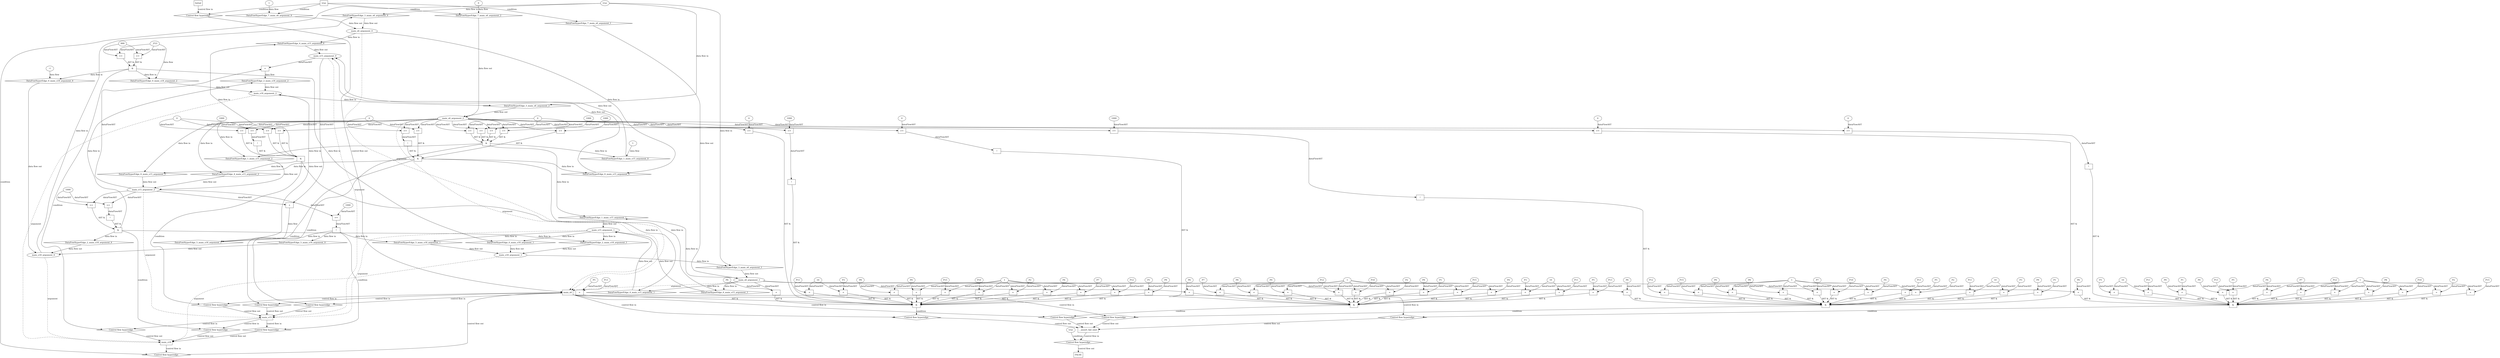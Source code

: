 digraph dag {
"__assert_fail_sinit" [label="__assert_fail_sinit" nodeName="__assert_fail_sinit" class=cfn  shape="rect"];
"main_s15" [label="main_s15" nodeName="main_s15" class=cfn  shape="rect"];
"main_s18" [label="main_s18" nodeName="main_s18" class=cfn  shape="rect"];
"main_s6" [label="main_s6" nodeName="main_s6" class=cfn  shape="rect"];
FALSE [label="FALSE" nodeName=FALSE class=cfn  shape="rect"];
Initial [label="Initial" nodeName=Initial class=cfn  shape="rect"];
ControlFowHyperEdge_0 [label="Control flow hyperedge" nodeName=ControlFowHyperEdge_0 class=controlFlowHyperEdge shape="diamond"];
"main_s15" -> ControlFowHyperEdge_0 [label="control flow in"]
ControlFowHyperEdge_0 -> "main_s18" [label="control flow out"]
ControlFowHyperEdge_1 [label="Control flow hyperedge" nodeName=ControlFowHyperEdge_1 class=controlFlowHyperEdge shape="diamond"];
"main_s6" -> ControlFowHyperEdge_1 [label="control flow in"]
ControlFowHyperEdge_1 -> "main_s15" [label="control flow out"]
ControlFowHyperEdge_2 [label="Control flow hyperedge" nodeName=ControlFowHyperEdge_2 class=controlFlowHyperEdge shape="diamond"];
"main_s15" -> ControlFowHyperEdge_2 [label="control flow in"]
ControlFowHyperEdge_2 -> "main_s18" [label="control flow out"]
ControlFowHyperEdge_3 [label="Control flow hyperedge" nodeName=ControlFowHyperEdge_3 class=controlFlowHyperEdge shape="diamond"];
"main_s18" -> ControlFowHyperEdge_3 [label="control flow in"]
ControlFowHyperEdge_3 -> "main_s6" [label="control flow out"]
ControlFowHyperEdge_4 [label="Control flow hyperedge" nodeName=ControlFowHyperEdge_4 class=controlFlowHyperEdge shape="diamond"];
"main_s6" -> ControlFowHyperEdge_4 [label="control flow in"]
ControlFowHyperEdge_4 -> "main_s15" [label="control flow out"]
ControlFowHyperEdge_5 [label="Control flow hyperedge" nodeName=ControlFowHyperEdge_5 class=controlFlowHyperEdge shape="diamond"];
"main_s15" -> ControlFowHyperEdge_5 [label="control flow in"]
ControlFowHyperEdge_5 -> "main_s18" [label="control flow out"]
ControlFowHyperEdge_6 [label="Control flow hyperedge" nodeName=ControlFowHyperEdge_6 class=controlFlowHyperEdge shape="diamond"];
"main_s6" -> ControlFowHyperEdge_6 [label="control flow in"]
ControlFowHyperEdge_6 -> "main_s15" [label="control flow out"]
ControlFowHyperEdge_7 [label="Control flow hyperedge" nodeName=ControlFowHyperEdge_7 class=controlFlowHyperEdge shape="diamond"];
"Initial" -> ControlFowHyperEdge_7 [label="control flow in"]
ControlFowHyperEdge_7 -> "main_s6" [label="control flow out"]
ControlFowHyperEdge_8 [label="Control flow hyperedge" nodeName=ControlFowHyperEdge_8 class=controlFlowHyperEdge shape="diamond"];
"main_s6" -> ControlFowHyperEdge_8 [label="control flow in"]
ControlFowHyperEdge_8 -> "__assert_fail_sinit" [label="control flow out"]
ControlFowHyperEdge_9 [label="Control flow hyperedge" nodeName=ControlFowHyperEdge_9 class=controlFlowHyperEdge shape="diamond"];
"main_s6" -> ControlFowHyperEdge_9 [label="control flow in"]
ControlFowHyperEdge_9 -> "__assert_fail_sinit" [label="control flow out"]
ControlFowHyperEdge_10 [label="Control flow hyperedge" nodeName=ControlFowHyperEdge_10 class=controlFlowHyperEdge shape="diamond"];
"main_s6" -> ControlFowHyperEdge_10 [label="control flow in"]
ControlFowHyperEdge_10 -> "__assert_fail_sinit" [label="control flow out"]
ControlFowHyperEdge_11 [label="Control flow hyperedge" nodeName=ControlFowHyperEdge_11 class=controlFlowHyperEdge shape="diamond"];
"main_s6" -> ControlFowHyperEdge_11 [label="control flow in"]
ControlFowHyperEdge_11 -> "__assert_fail_sinit" [label="control flow out"]
ControlFowHyperEdge_12 [label="Control flow hyperedge" nodeName=ControlFowHyperEdge_12 class=controlFlowHyperEdge shape="diamond"];
"__assert_fail_sinit" -> ControlFowHyperEdge_12 [label="control flow in"]
ControlFowHyperEdge_12 -> "FALSE" [label="control flow out"]
"main_s18_argument_0" [label="main_s18_argument_0" nodeName=argument0 class=argument  head="main_s18" shape="oval"];
"main_s18_argument_0" -> "main_s18"[label="argument" style="dashed"]
"main_s18_argument_1" [label="main_s18_argument_1" nodeName=argument1 class=argument  head="main_s18" shape="oval"];
"main_s18_argument_1" -> "main_s18"[label="argument" style="dashed"]
"main_s18_argument_2" [label="main_s18_argument_2" nodeName=argument2 class=argument  head="main_s18" shape="oval"];
"main_s18_argument_2" -> "main_s18"[label="argument" style="dashed"]
"main_s15_argument_0" [label="main_s15_argument_0" nodeName=argument0 class=argument  head="main_s15" shape="oval"];
"main_s15_argument_0" -> "main_s15"[label="argument" style="dashed"]
"main_s15_argument_1" [label="main_s15_argument_1" nodeName=argument1 class=argument  head="main_s15" shape="oval"];
"main_s15_argument_1" -> "main_s15"[label="argument" style="dashed"]
"main_s15_argument_2" [label="main_s15_argument_2" nodeName=argument2 class=argument  head="main_s15" shape="oval"];
"main_s15_argument_2" -> "main_s15"[label="argument" style="dashed"]
"main_s6_argument_0" [label="main_s6_argument_0" nodeName=argument0 class=argument  head="main_s6" shape="oval"];
"main_s6_argument_0" -> "main_s6"[label="argument" style="dashed"]
"main_s6_argument_1" [label="main_s6_argument_1" nodeName=argument1 class=argument  head="main_s6" shape="oval"];
"main_s6_argument_1" -> "main_s6"[label="argument" style="dashed"]
"main_s6_argument_2" [label="main_s6_argument_2" nodeName=argument2 class=argument  head="main_s6" shape="oval"];
"main_s6_argument_2" -> "main_s6"[label="argument" style="dashed"]

"xxxmain_s18___main_s15_0xxx_and" [label="&" nodeName="xxxmain_s18___main_s15_0xxx_and" class=Operator shape="rect"];
"xxxmain_s18___main_s15_0xxxguard_0_node_0" [label=">=" nodeName="xxxmain_s18___main_s15_0xxxguard_0_node_0" class=Operator  shape="rect"];
"xxxmain_s18___main_s15_0xxxguard_0_node_2" [label="999" nodeName="xxxmain_s18___main_s15_0xxxguard_0_node_2" class=Literal ];
"xxxmain_s18___main_s15_0xxxdataFlow1_node_0" -> "xxxmain_s18___main_s15_0xxxguard_0_node_0"[label="dataFlowAST"]
"xxxmain_s18___main_s15_0xxxguard_0_node_2" -> "xxxmain_s18___main_s15_0xxxguard_0_node_0"[label="dataFlowAST"]

"xxxmain_s18___main_s15_0xxxguard_0_node_0" -> "xxxmain_s18___main_s15_0xxx_and" [label="AST &"];
"xxxmain_s18___main_s15_0xxxguard1_node_0" [label=">=" nodeName="xxxmain_s18___main_s15_0xxxguard1_node_0" class=Operator  shape="rect"];
"xxxmain_s18___main_s15_0xxxguard_0_node_2" -> "xxxmain_s18___main_s15_0xxxguard1_node_0"[label="dataFlowAST"]
"xxxmain_s18___main_s15_0xxxdataFlow1_node_0" -> "xxxmain_s18___main_s15_0xxxguard1_node_0"[label="dataFlowAST"]

"xxxmain_s18___main_s15_0xxxguard1_node_0" -> "xxxmain_s18___main_s15_0xxx_and" [label="AST &"];
"xxxmain_s18___main_s15_0xxx_and" -> "ControlFowHyperEdge_0" [label="condition"];
"xxxmain_s18___main_s15_0xxxdataFlow_0_node_0" [label="-1" nodeName="xxxmain_s18___main_s15_0xxxdataFlow_0_node_0" class=Literal ];

"xxxmain_s18___main_s15_0xxxdataFlow_0_node_0" -> "DataFowHyperEdge_0_main_s18_argument_0" [label="data flow"];
"xxxmain_s18___main_s15_0xxxdataFlow1_node_0" [label="_P33" nodeName="xxxmain_s18___main_s15_0xxxdataFlow1_node_0" class=Constant ];

"xxxmain_s18___main_s15_0xxxdataFlow1_node_0" -> "DataFowHyperEdge_0_main_s18_argument_2" [label="data flow"];
"xxxmain_s15___main_s6_1xxx_and" [label="&" nodeName="xxxmain_s15___main_s6_1xxx_and" class=Operator shape="rect"];
"xxxmain_s15___main_s6_1xxxguard_0_node_0" [label=">=" nodeName="xxxmain_s15___main_s6_1xxxguard_0_node_0" class=Operator  shape="rect"];
"xxxmain_s15___main_s6_1xxxguard_0_node_2" [label="0" nodeName="xxxmain_s15___main_s6_1xxxguard_0_node_2" class=Literal ];
"main_s6_argument_2" -> "xxxmain_s15___main_s6_1xxxguard_0_node_0"[label="dataFlowAST"]
"xxxmain_s15___main_s6_1xxxguard_0_node_2" -> "xxxmain_s15___main_s6_1xxxguard_0_node_0"[label="dataFlowAST"]

"xxxmain_s15___main_s6_1xxxguard_0_node_0" -> "xxxmain_s15___main_s6_1xxx_and" [label="AST &"];
"xxxmain_s15___main_s6_1xxxguard1_node_0" [label=">=" nodeName="xxxmain_s15___main_s6_1xxxguard1_node_0" class=Operator  shape="rect"];
"xxxmain_s15___main_s6_1xxxguard_0_node_2" -> "xxxmain_s15___main_s6_1xxxguard1_node_0"[label="dataFlowAST"]
"main_s6_argument_2" -> "xxxmain_s15___main_s6_1xxxguard1_node_0"[label="dataFlowAST"]

"xxxmain_s15___main_s6_1xxxguard1_node_0" -> "xxxmain_s15___main_s6_1xxx_and" [label="AST &"];
"xxxmain_s15___main_s6_1xxxguard2_node_0" [label=">=" nodeName="xxxmain_s15___main_s6_1xxxguard2_node_0" class=Operator  shape="rect"];
"xxxmain_s15___main_s6_1xxxguard2_node_1" [label="1000" nodeName="xxxmain_s15___main_s6_1xxxguard2_node_1" class=Literal ];
"xxxmain_s15___main_s6_1xxxguard2_node_1" -> "xxxmain_s15___main_s6_1xxxguard2_node_0"[label="dataFlowAST"]
"main_s6_argument_2" -> "xxxmain_s15___main_s6_1xxxguard2_node_0"[label="dataFlowAST"]

"xxxmain_s15___main_s6_1xxxguard2_node_0" -> "xxxmain_s15___main_s6_1xxx_and" [label="AST &"];
"xxxmain_s15___main_s6_1xxxguard3_node_0" [label=">=" nodeName="xxxmain_s15___main_s6_1xxxguard3_node_0" class=Operator  shape="rect"];
"main_s6_argument_2" -> "xxxmain_s15___main_s6_1xxxguard3_node_0"[label="dataFlowAST"]
"xxxmain_s15___main_s6_1xxxguard_0_node_2" -> "xxxmain_s15___main_s6_1xxxguard3_node_0"[label="dataFlowAST"]

"xxxmain_s15___main_s6_1xxxguard3_node_0" -> "xxxmain_s15___main_s6_1xxx_and" [label="AST &"];
"xxxmain_s15___main_s6_1xxx_and" -> "ControlFowHyperEdge_1" [label="condition"];
"xxxmain_s15___main_s6_1xxxdataFlow_0_node_0" [label="1" nodeName="xxxmain_s15___main_s6_1xxxdataFlow_0_node_0" class=Literal ];

"xxxmain_s15___main_s6_1xxxdataFlow_0_node_0" -> "DataFowHyperEdge_1_main_s15_argument_0" [label="data flow"];
"xxxmain_s18___main_s15_2xxx_and" [label="&" nodeName="xxxmain_s18___main_s15_2xxx_and" class=Operator shape="rect"];
"xxxmain_s18___main_s15_2xxxguard_0_node_0" [label="!" nodeName="xxxmain_s18___main_s15_2xxxguard_0_node_0" class=Operator shape="rect"];
"xxxmain_s18___main_s15_2xxxguard_0_node_1" [label=">=" nodeName="xxxmain_s18___main_s15_2xxxguard_0_node_1" class=Operator  shape="rect"];
"xxxmain_s18___main_s15_2xxxguard_0_node_3" [label="1000" nodeName="xxxmain_s18___main_s15_2xxxguard_0_node_3" class=Literal ];
"xxxmain_s18___main_s15_2xxxguard_0_node_1" -> "xxxmain_s18___main_s15_2xxxguard_0_node_0"[label="dataFlowAST"]
"main_s15_argument_2" -> "xxxmain_s18___main_s15_2xxxguard_0_node_1"[label="dataFlowAST"]
"xxxmain_s18___main_s15_2xxxguard_0_node_3" -> "xxxmain_s18___main_s15_2xxxguard_0_node_1"[label="dataFlowAST"]

"xxxmain_s18___main_s15_2xxxguard_0_node_0" -> "xxxmain_s18___main_s15_2xxx_and" [label="AST &"];
"xxxmain_s18___main_s15_2xxxguard1_node_0" [label=">=" nodeName="xxxmain_s18___main_s15_2xxxguard1_node_0" class=Operator  shape="rect"];
"xxxmain_s18___main_s15_2xxxguard_0_node_3" -> "xxxmain_s18___main_s15_2xxxguard1_node_0"[label="dataFlowAST"]
"main_s15_argument_2" -> "xxxmain_s18___main_s15_2xxxguard1_node_0"[label="dataFlowAST"]

"xxxmain_s18___main_s15_2xxxguard1_node_0" -> "xxxmain_s18___main_s15_2xxx_and" [label="AST &"];
"xxxmain_s18___main_s15_2xxx_and" -> "ControlFowHyperEdge_2" [label="condition"];
"xxxmain_s18___main_s15_2xxxdataFlow_0_node_0" [label="+" nodeName="xxxmain_s18___main_s15_2xxxdataFlow_0_node_0" class= Operator shape="rect"];
"main_s15_argument_2" -> "xxxmain_s18___main_s15_2xxxdataFlow_0_node_0"[label="dataFlowAST"]
"main_s15_argument_0" -> "xxxmain_s18___main_s15_2xxxdataFlow_0_node_0"[label="dataFlowAST"]

"xxxmain_s18___main_s15_2xxxdataFlow_0_node_0" -> "DataFowHyperEdge_2_main_s18_argument_2" [label="data flow"];
"xxxmain_s6___main_s18_3xxxguard_0_node_0" [label="true" nodeName="xxxmain_s6___main_s18_3xxxguard_0_node_0" class=BoolValue ];

"xxxmain_s6___main_s18_3xxxguard_0_node_0" -> "ControlFowHyperEdge_3" [label="condition"];
"xxxmain_s15___main_s6_4xxx_and" [label="&" nodeName="xxxmain_s15___main_s6_4xxx_and" class=Operator shape="rect"];
"xxxmain_s15___main_s6_4xxxguard_0_node_0" [label="!" nodeName="xxxmain_s15___main_s6_4xxxguard_0_node_0" class=Operator shape="rect"];
"xxxmain_s15___main_s6_4xxxguard_0_node_1" [label=">=" nodeName="xxxmain_s15___main_s6_4xxxguard_0_node_1" class=Operator  shape="rect"];
"xxxmain_s15___main_s6_4xxxguard_0_node_3" [label="0" nodeName="xxxmain_s15___main_s6_4xxxguard_0_node_3" class=Literal ];
"xxxmain_s15___main_s6_4xxxguard_0_node_1" -> "xxxmain_s15___main_s6_4xxxguard_0_node_0"[label="dataFlowAST"]
"main_s6_argument_2" -> "xxxmain_s15___main_s6_4xxxguard_0_node_1"[label="dataFlowAST"]
"xxxmain_s15___main_s6_4xxxguard_0_node_3" -> "xxxmain_s15___main_s6_4xxxguard_0_node_1"[label="dataFlowAST"]

"xxxmain_s15___main_s6_4xxxguard_0_node_0" -> "xxxmain_s15___main_s6_4xxx_and" [label="AST &"];
"xxxmain_s15___main_s6_4xxxguard1_node_0" [label=">=" nodeName="xxxmain_s15___main_s6_4xxxguard1_node_0" class=Operator  shape="rect"];
"xxxmain_s15___main_s6_4xxxguard_0_node_3" -> "xxxmain_s15___main_s6_4xxxguard1_node_0"[label="dataFlowAST"]
"main_s6_argument_2" -> "xxxmain_s15___main_s6_4xxxguard1_node_0"[label="dataFlowAST"]

"xxxmain_s15___main_s6_4xxxguard1_node_0" -> "xxxmain_s15___main_s6_4xxx_and" [label="AST &"];
"xxxmain_s15___main_s6_4xxxguard2_node_0" [label=">=" nodeName="xxxmain_s15___main_s6_4xxxguard2_node_0" class=Operator  shape="rect"];
"xxxmain_s15___main_s6_4xxxguard2_node_1" [label="1000" nodeName="xxxmain_s15___main_s6_4xxxguard2_node_1" class=Literal ];
"xxxmain_s15___main_s6_4xxxguard2_node_1" -> "xxxmain_s15___main_s6_4xxxguard2_node_0"[label="dataFlowAST"]
"main_s6_argument_2" -> "xxxmain_s15___main_s6_4xxxguard2_node_0"[label="dataFlowAST"]

"xxxmain_s15___main_s6_4xxxguard2_node_0" -> "xxxmain_s15___main_s6_4xxx_and" [label="AST &"];
"xxxmain_s15___main_s6_4xxxguard3_node_0" [label=">=" nodeName="xxxmain_s15___main_s6_4xxxguard3_node_0" class=Operator  shape="rect"];
"main_s6_argument_2" -> "xxxmain_s15___main_s6_4xxxguard3_node_0"[label="dataFlowAST"]
"xxxmain_s15___main_s6_4xxxguard_0_node_3" -> "xxxmain_s15___main_s6_4xxxguard3_node_0"[label="dataFlowAST"]

"xxxmain_s15___main_s6_4xxxguard3_node_0" -> "xxxmain_s15___main_s6_4xxx_and" [label="AST &"];
"xxxmain_s15___main_s6_4xxx_and" -> "ControlFowHyperEdge_4" [label="condition"];
"xxxmain_s18___main_s15_5xxxguard_0_node_0" [label="!" nodeName="xxxmain_s18___main_s15_5xxxguard_0_node_0" class=Operator shape="rect"];
"xxxmain_s18___main_s15_5xxxguard_0_node_1" [label=">=" nodeName="xxxmain_s18___main_s15_5xxxguard_0_node_1" class=Operator  shape="rect"];
"xxxmain_s18___main_s15_5xxxguard_0_node_2" [label="1000" nodeName="xxxmain_s18___main_s15_5xxxguard_0_node_2" class=Literal ];
"xxxmain_s18___main_s15_5xxxguard_0_node_1" -> "xxxmain_s18___main_s15_5xxxguard_0_node_0"[label="dataFlowAST"]
"xxxmain_s18___main_s15_5xxxguard_0_node_2" -> "xxxmain_s18___main_s15_5xxxguard_0_node_1"[label="dataFlowAST"]
"main_s15_argument_2" -> "xxxmain_s18___main_s15_5xxxguard_0_node_1"[label="dataFlowAST"]

"xxxmain_s18___main_s15_5xxxguard_0_node_0" -> "ControlFowHyperEdge_5" [label="condition"];
"xxxmain_s18___main_s15_5xxxdataFlow_0_node_0" [label="+" nodeName="xxxmain_s18___main_s15_5xxxdataFlow_0_node_0" class= Operator shape="rect"];
"main_s15_argument_2" -> "xxxmain_s18___main_s15_5xxxdataFlow_0_node_0"[label="dataFlowAST"]
"main_s15_argument_0" -> "xxxmain_s18___main_s15_5xxxdataFlow_0_node_0"[label="dataFlowAST"]

"xxxmain_s18___main_s15_5xxxdataFlow_0_node_0" -> "DataFowHyperEdge_5_main_s18_argument_2" [label="data flow"];
"xxxmain_s15___main_s6_6xxx_and" [label="&" nodeName="xxxmain_s15___main_s6_6xxx_and" class=Operator shape="rect"];
"xxxmain_s15___main_s6_6xxxguard_0_node_0" [label="!" nodeName="xxxmain_s15___main_s6_6xxxguard_0_node_0" class=Operator shape="rect"];
"xxxmain_s15___main_s6_6xxxguard_0_node_1" [label=">=" nodeName="xxxmain_s15___main_s6_6xxxguard_0_node_1" class=Operator  shape="rect"];
"xxxmain_s15___main_s6_6xxxguard_0_node_2" [label="0" nodeName="xxxmain_s15___main_s6_6xxxguard_0_node_2" class=Literal ];
"xxxmain_s15___main_s6_6xxxguard_0_node_1" -> "xxxmain_s15___main_s6_6xxxguard_0_node_0"[label="dataFlowAST"]
"xxxmain_s15___main_s6_6xxxguard_0_node_2" -> "xxxmain_s15___main_s6_6xxxguard_0_node_1"[label="dataFlowAST"]
"main_s6_argument_2" -> "xxxmain_s15___main_s6_6xxxguard_0_node_1"[label="dataFlowAST"]

"xxxmain_s15___main_s6_6xxxguard_0_node_0" -> "xxxmain_s15___main_s6_6xxx_and" [label="AST &"];
"xxxmain_s15___main_s6_6xxxguard1_node_0" [label=">=" nodeName="xxxmain_s15___main_s6_6xxxguard1_node_0" class=Operator  shape="rect"];
"xxxmain_s15___main_s6_6xxxguard1_node_1" [label="1000" nodeName="xxxmain_s15___main_s6_6xxxguard1_node_1" class=Literal ];
"xxxmain_s15___main_s6_6xxxguard1_node_1" -> "xxxmain_s15___main_s6_6xxxguard1_node_0"[label="dataFlowAST"]
"main_s6_argument_2" -> "xxxmain_s15___main_s6_6xxxguard1_node_0"[label="dataFlowAST"]

"xxxmain_s15___main_s6_6xxxguard1_node_0" -> "xxxmain_s15___main_s6_6xxx_and" [label="AST &"];
"xxxmain_s15___main_s6_6xxxguard2_node_0" [label=">=" nodeName="xxxmain_s15___main_s6_6xxxguard2_node_0" class=Operator  shape="rect"];
"main_s6_argument_2" -> "xxxmain_s15___main_s6_6xxxguard2_node_0"[label="dataFlowAST"]
"xxxmain_s15___main_s6_6xxxguard_0_node_2" -> "xxxmain_s15___main_s6_6xxxguard2_node_0"[label="dataFlowAST"]

"xxxmain_s15___main_s6_6xxxguard2_node_0" -> "xxxmain_s15___main_s6_6xxx_and" [label="AST &"];
"xxxmain_s15___main_s6_6xxx_and" -> "ControlFowHyperEdge_6" [label="condition"];
"true_7" [label="true" nodeName="true_7" class=true shape="rect"];
"true_7" -> "ControlFowHyperEdge_7" [label="condition"];
"xxxmain_s6___Initial_7xxxdataFlow_0_node_0" [label="1" nodeName="xxxmain_s6___Initial_7xxxdataFlow_0_node_0" class=Literal ];

"xxxmain_s6___Initial_7xxxdataFlow_0_node_0" -> "DataFowHyperEdge_7_main_s6_argument_0" [label="data flow"];
"xxxmain_s6___Initial_7xxxdataFlow1_node_0" [label="0" nodeName="xxxmain_s6___Initial_7xxxdataFlow1_node_0" class=Literal ];

"xxxmain_s6___Initial_7xxxdataFlow1_node_0" -> "DataFowHyperEdge_7_main_s6_argument_2" [label="data flow"];
"xxx__assert_fail_sinit___main_s6_8xxx_and" [label="&" nodeName="xxx__assert_fail_sinit___main_s6_8xxx_and" class=Operator shape="rect"];
"xxx__assert_fail_sinit___main_s6_8xxxguard8_node_0" [label="=" nodeName="xxx__assert_fail_sinit___main_s6_8xxxguard8_node_0" class=Operator  shape="rect"];
"xxx__assert_fail_sinit___main_s6_8xxxguard8_node_1" [label="P5" nodeName="xxx__assert_fail_sinit___main_s6_8xxxguard8_node_1" class=Constant ];
"xxx__assert_fail_sinit___main_s6_8xxxguard8_node_2" [label="P13" nodeName="xxx__assert_fail_sinit___main_s6_8xxxguard8_node_2" class=Constant ];
"xxx__assert_fail_sinit___main_s6_8xxxguard8_node_1" -> "xxx__assert_fail_sinit___main_s6_8xxxguard8_node_0"[label="dataFlowAST"]
"xxx__assert_fail_sinit___main_s6_8xxxguard8_node_2" -> "xxx__assert_fail_sinit___main_s6_8xxxguard8_node_0"[label="dataFlowAST"]

"xxx__assert_fail_sinit___main_s6_8xxxguard8_node_0" -> "xxx__assert_fail_sinit___main_s6_8xxx_and" [label="AST &"];
"xxx__assert_fail_sinit___main_s6_8xxxguard5_node_0" [label="=" nodeName="xxx__assert_fail_sinit___main_s6_8xxxguard5_node_0" class=Operator  shape="rect"];
"xxx__assert_fail_sinit___main_s6_8xxxguard5_node_1" [label="P6" nodeName="xxx__assert_fail_sinit___main_s6_8xxxguard5_node_1" class=Constant ];
"xxx__assert_fail_sinit___main_s6_8xxxguard5_node_1" -> "xxx__assert_fail_sinit___main_s6_8xxxguard5_node_0"[label="dataFlowAST"]
"main_s6_argument_1" -> "xxx__assert_fail_sinit___main_s6_8xxxguard5_node_0"[label="dataFlowAST"]

"xxx__assert_fail_sinit___main_s6_8xxxguard5_node_0" -> "xxx__assert_fail_sinit___main_s6_8xxx_and" [label="AST &"];
"xxx__assert_fail_sinit___main_s6_8xxxguard9_node_0" [label="=" nodeName="xxx__assert_fail_sinit___main_s6_8xxxguard9_node_0" class=Operator  shape="rect"];
"xxx__assert_fail_sinit___main_s6_8xxxguard9_node_2" [label="P15" nodeName="xxx__assert_fail_sinit___main_s6_8xxxguard9_node_2" class=Constant ];
"xxx__assert_fail_sinit___main_s6_8xxxguard_0_node_2" -> "xxx__assert_fail_sinit___main_s6_8xxxguard9_node_0"[label="dataFlowAST"]
"xxx__assert_fail_sinit___main_s6_8xxxguard9_node_2" -> "xxx__assert_fail_sinit___main_s6_8xxxguard9_node_0"[label="dataFlowAST"]

"xxx__assert_fail_sinit___main_s6_8xxxguard9_node_0" -> "xxx__assert_fail_sinit___main_s6_8xxx_and" [label="AST &"];
"xxx__assert_fail_sinit___main_s6_8xxxguard4_node_0" [label="=" nodeName="xxx__assert_fail_sinit___main_s6_8xxxguard4_node_0" class=Operator  shape="rect"];
"xxx__assert_fail_sinit___main_s6_8xxxguard4_node_1" [label="P1" nodeName="xxx__assert_fail_sinit___main_s6_8xxxguard4_node_1" class=Constant ];
"xxx__assert_fail_sinit___main_s6_8xxxguard4_node_2" [label="P9" nodeName="xxx__assert_fail_sinit___main_s6_8xxxguard4_node_2" class=Constant ];
"xxx__assert_fail_sinit___main_s6_8xxxguard4_node_1" -> "xxx__assert_fail_sinit___main_s6_8xxxguard4_node_0"[label="dataFlowAST"]
"xxx__assert_fail_sinit___main_s6_8xxxguard4_node_2" -> "xxx__assert_fail_sinit___main_s6_8xxxguard4_node_0"[label="dataFlowAST"]

"xxx__assert_fail_sinit___main_s6_8xxxguard4_node_0" -> "xxx__assert_fail_sinit___main_s6_8xxx_and" [label="AST &"];
"xxx__assert_fail_sinit___main_s6_8xxxguard2_node_0" [label="=" nodeName="xxx__assert_fail_sinit___main_s6_8xxxguard2_node_0" class=Operator  shape="rect"];
"xxx__assert_fail_sinit___main_s6_8xxxguard2_node_1" [label="P3" nodeName="xxx__assert_fail_sinit___main_s6_8xxxguard2_node_1" class=Constant ];
"xxx__assert_fail_sinit___main_s6_8xxxguard2_node_2" [label="10" nodeName="xxx__assert_fail_sinit___main_s6_8xxxguard2_node_2" class=Literal ];
"xxx__assert_fail_sinit___main_s6_8xxxguard2_node_1" -> "xxx__assert_fail_sinit___main_s6_8xxxguard2_node_0"[label="dataFlowAST"]
"xxx__assert_fail_sinit___main_s6_8xxxguard2_node_2" -> "xxx__assert_fail_sinit___main_s6_8xxxguard2_node_0"[label="dataFlowAST"]

"xxx__assert_fail_sinit___main_s6_8xxxguard2_node_0" -> "xxx__assert_fail_sinit___main_s6_8xxx_and" [label="AST &"];
"xxx__assert_fail_sinit___main_s6_8xxxguard10_node_0" [label="=" nodeName="xxx__assert_fail_sinit___main_s6_8xxxguard10_node_0" class=Operator  shape="rect"];
"xxx__assert_fail_sinit___main_s6_8xxxguard10_node_1" [label="P7" nodeName="xxx__assert_fail_sinit___main_s6_8xxxguard10_node_1" class=Constant ];
"xxx__assert_fail_sinit___main_s6_8xxxguard10_node_1" -> "xxx__assert_fail_sinit___main_s6_8xxxguard10_node_0"[label="dataFlowAST"]
"xxx__assert_fail_sinit___main_s6_8xxxguard_0_node_2" -> "xxx__assert_fail_sinit___main_s6_8xxxguard10_node_0"[label="dataFlowAST"]

"xxx__assert_fail_sinit___main_s6_8xxxguard10_node_0" -> "xxx__assert_fail_sinit___main_s6_8xxx_and" [label="AST &"];
"xxx__assert_fail_sinit___main_s6_8xxxguard3_node_0" [label="=" nodeName="xxx__assert_fail_sinit___main_s6_8xxxguard3_node_0" class=Operator  shape="rect"];
"xxx__assert_fail_sinit___main_s6_8xxxguard3_node_1" [label="P11" nodeName="xxx__assert_fail_sinit___main_s6_8xxxguard3_node_1" class=Constant ];
"xxx__assert_fail_sinit___main_s6_8xxxguard3_node_1" -> "xxx__assert_fail_sinit___main_s6_8xxxguard3_node_0"[label="dataFlowAST"]
"xxx__assert_fail_sinit___main_s6_8xxxguard2_node_2" -> "xxx__assert_fail_sinit___main_s6_8xxxguard3_node_0"[label="dataFlowAST"]

"xxx__assert_fail_sinit___main_s6_8xxxguard3_node_0" -> "xxx__assert_fail_sinit___main_s6_8xxx_and" [label="AST &"];
"xxx__assert_fail_sinit___main_s6_8xxxguard13_node_0" [label="=" nodeName="xxx__assert_fail_sinit___main_s6_8xxxguard13_node_0" class=Operator  shape="rect"];
"xxx__assert_fail_sinit___main_s6_8xxxguard13_node_1" [label="P0" nodeName="xxx__assert_fail_sinit___main_s6_8xxxguard13_node_1" class=Constant ];
"xxx__assert_fail_sinit___main_s6_8xxxguard13_node_1" -> "xxx__assert_fail_sinit___main_s6_8xxxguard13_node_0"[label="dataFlowAST"]
"xxx__assert_fail_sinit___main_s6_8xxxguard_0_node_2" -> "xxx__assert_fail_sinit___main_s6_8xxxguard13_node_0"[label="dataFlowAST"]

"xxx__assert_fail_sinit___main_s6_8xxxguard13_node_0" -> "xxx__assert_fail_sinit___main_s6_8xxx_and" [label="AST &"];
"xxx__assert_fail_sinit___main_s6_8xxxguard6_node_0" [label="=" nodeName="xxx__assert_fail_sinit___main_s6_8xxxguard6_node_0" class=Operator  shape="rect"];
"xxx__assert_fail_sinit___main_s6_8xxxguard6_node_1" [label="P12" nodeName="xxx__assert_fail_sinit___main_s6_8xxxguard6_node_1" class=Constant ];
"xxx__assert_fail_sinit___main_s6_8xxxguard6_node_1" -> "xxx__assert_fail_sinit___main_s6_8xxxguard6_node_0"[label="dataFlowAST"]
"xxx__assert_fail_sinit___main_s6_8xxxguard_0_node_2" -> "xxx__assert_fail_sinit___main_s6_8xxxguard6_node_0"[label="dataFlowAST"]

"xxx__assert_fail_sinit___main_s6_8xxxguard6_node_0" -> "xxx__assert_fail_sinit___main_s6_8xxx_and" [label="AST &"];
"xxx__assert_fail_sinit___main_s6_8xxxguard1_node_0" [label="=" nodeName="xxx__assert_fail_sinit___main_s6_8xxxguard1_node_0" class=Operator  shape="rect"];
"xxx__assert_fail_sinit___main_s6_8xxxguard1_node_1" [label="P2" nodeName="xxx__assert_fail_sinit___main_s6_8xxxguard1_node_1" class=Constant ];
"xxx__assert_fail_sinit___main_s6_8xxxguard1_node_1" -> "xxx__assert_fail_sinit___main_s6_8xxxguard1_node_0"[label="dataFlowAST"]
"xxx__assert_fail_sinit___main_s6_8xxxguard_0_node_2" -> "xxx__assert_fail_sinit___main_s6_8xxxguard1_node_0"[label="dataFlowAST"]

"xxx__assert_fail_sinit___main_s6_8xxxguard1_node_0" -> "xxx__assert_fail_sinit___main_s6_8xxx_and" [label="AST &"];
"xxx__assert_fail_sinit___main_s6_8xxxguard12_node_0" [label="=" nodeName="xxx__assert_fail_sinit___main_s6_8xxxguard12_node_0" class=Operator  shape="rect"];
"xxx__assert_fail_sinit___main_s6_8xxxguard12_node_1" [label="P4" nodeName="xxx__assert_fail_sinit___main_s6_8xxxguard12_node_1" class=Constant ];
"xxx__assert_fail_sinit___main_s6_8xxxguard12_node_1" -> "xxx__assert_fail_sinit___main_s6_8xxxguard12_node_0"[label="dataFlowAST"]
"xxx__assert_fail_sinit___main_s6_8xxxguard_0_node_2" -> "xxx__assert_fail_sinit___main_s6_8xxxguard12_node_0"[label="dataFlowAST"]

"xxx__assert_fail_sinit___main_s6_8xxxguard12_node_0" -> "xxx__assert_fail_sinit___main_s6_8xxx_and" [label="AST &"];
"xxx__assert_fail_sinit___main_s6_8xxxguard7_node_0" [label="!" nodeName="xxx__assert_fail_sinit___main_s6_8xxxguard7_node_0" class=Operator shape="rect"];
"xxx__assert_fail_sinit___main_s6_8xxxguard7_node_1" [label=">=" nodeName="xxx__assert_fail_sinit___main_s6_8xxxguard7_node_1" class=Operator  shape="rect"];
"xxx__assert_fail_sinit___main_s6_8xxxguard7_node_3" [label="0" nodeName="xxx__assert_fail_sinit___main_s6_8xxxguard7_node_3" class=Literal ];
"xxx__assert_fail_sinit___main_s6_8xxxguard7_node_1" -> "xxx__assert_fail_sinit___main_s6_8xxxguard7_node_0"[label="dataFlowAST"]
"main_s6_argument_2" -> "xxx__assert_fail_sinit___main_s6_8xxxguard7_node_1"[label="dataFlowAST"]
"xxx__assert_fail_sinit___main_s6_8xxxguard7_node_3" -> "xxx__assert_fail_sinit___main_s6_8xxxguard7_node_1"[label="dataFlowAST"]

"xxx__assert_fail_sinit___main_s6_8xxxguard7_node_0" -> "xxx__assert_fail_sinit___main_s6_8xxx_and" [label="AST &"];
"xxx__assert_fail_sinit___main_s6_8xxxguard_0_node_0" [label="=" nodeName="xxx__assert_fail_sinit___main_s6_8xxxguard_0_node_0" class=Operator  shape="rect"];
"xxx__assert_fail_sinit___main_s6_8xxxguard_0_node_1" [label="P8" nodeName="xxx__assert_fail_sinit___main_s6_8xxxguard_0_node_1" class=Constant ];
"xxx__assert_fail_sinit___main_s6_8xxxguard_0_node_2" [label="1" nodeName="xxx__assert_fail_sinit___main_s6_8xxxguard_0_node_2" class=Literal ];
"xxx__assert_fail_sinit___main_s6_8xxxguard_0_node_1" -> "xxx__assert_fail_sinit___main_s6_8xxxguard_0_node_0"[label="dataFlowAST"]
"xxx__assert_fail_sinit___main_s6_8xxxguard_0_node_2" -> "xxx__assert_fail_sinit___main_s6_8xxxguard_0_node_0"[label="dataFlowAST"]

"xxx__assert_fail_sinit___main_s6_8xxxguard_0_node_0" -> "xxx__assert_fail_sinit___main_s6_8xxx_and" [label="AST &"];
"xxx__assert_fail_sinit___main_s6_8xxxguard11_node_0" [label="=" nodeName="xxx__assert_fail_sinit___main_s6_8xxxguard11_node_0" class=Operator  shape="rect"];
"xxx__assert_fail_sinit___main_s6_8xxxguard11_node_1" [label="P10" nodeName="xxx__assert_fail_sinit___main_s6_8xxxguard11_node_1" class=Constant ];
"xxx__assert_fail_sinit___main_s6_8xxxguard11_node_1" -> "xxx__assert_fail_sinit___main_s6_8xxxguard11_node_0"[label="dataFlowAST"]
"xxx__assert_fail_sinit___main_s6_8xxxguard_0_node_2" -> "xxx__assert_fail_sinit___main_s6_8xxxguard11_node_0"[label="dataFlowAST"]

"xxx__assert_fail_sinit___main_s6_8xxxguard11_node_0" -> "xxx__assert_fail_sinit___main_s6_8xxx_and" [label="AST &"];
"xxx__assert_fail_sinit___main_s6_8xxx_and" -> "ControlFowHyperEdge_8" [label="condition"];
"xxx__assert_fail_sinit___main_s6_9xxx_and" [label="&" nodeName="xxx__assert_fail_sinit___main_s6_9xxx_and" class=Operator shape="rect"];
"xxx__assert_fail_sinit___main_s6_9xxxguard12_node_0" [label="=" nodeName="xxx__assert_fail_sinit___main_s6_9xxxguard12_node_0" class=Operator  shape="rect"];
"xxx__assert_fail_sinit___main_s6_9xxxguard12_node_1" [label="P4" nodeName="xxx__assert_fail_sinit___main_s6_9xxxguard12_node_1" class=Constant ];
"xxx__assert_fail_sinit___main_s6_9xxxguard12_node_1" -> "xxx__assert_fail_sinit___main_s6_9xxxguard12_node_0"[label="dataFlowAST"]
"xxx__assert_fail_sinit___main_s6_9xxxguard_0_node_2" -> "xxx__assert_fail_sinit___main_s6_9xxxguard12_node_0"[label="dataFlowAST"]

"xxx__assert_fail_sinit___main_s6_9xxxguard12_node_0" -> "xxx__assert_fail_sinit___main_s6_9xxx_and" [label="AST &"];
"xxx__assert_fail_sinit___main_s6_9xxxguard7_node_0" [label="!" nodeName="xxx__assert_fail_sinit___main_s6_9xxxguard7_node_0" class=Operator shape="rect"];
"xxx__assert_fail_sinit___main_s6_9xxxguard7_node_1" [label=">=" nodeName="xxx__assert_fail_sinit___main_s6_9xxxguard7_node_1" class=Operator  shape="rect"];
"xxx__assert_fail_sinit___main_s6_9xxxguard7_node_3" [label="0" nodeName="xxx__assert_fail_sinit___main_s6_9xxxguard7_node_3" class=Literal ];
"xxx__assert_fail_sinit___main_s6_9xxxguard7_node_1" -> "xxx__assert_fail_sinit___main_s6_9xxxguard7_node_0"[label="dataFlowAST"]
"main_s6_argument_2" -> "xxx__assert_fail_sinit___main_s6_9xxxguard7_node_1"[label="dataFlowAST"]
"xxx__assert_fail_sinit___main_s6_9xxxguard7_node_3" -> "xxx__assert_fail_sinit___main_s6_9xxxguard7_node_1"[label="dataFlowAST"]

"xxx__assert_fail_sinit___main_s6_9xxxguard7_node_0" -> "xxx__assert_fail_sinit___main_s6_9xxx_and" [label="AST &"];
"xxx__assert_fail_sinit___main_s6_9xxxguard2_node_0" [label="=" nodeName="xxx__assert_fail_sinit___main_s6_9xxxguard2_node_0" class=Operator  shape="rect"];
"xxx__assert_fail_sinit___main_s6_9xxxguard2_node_1" [label="P3" nodeName="xxx__assert_fail_sinit___main_s6_9xxxguard2_node_1" class=Constant ];
"xxx__assert_fail_sinit___main_s6_9xxxguard2_node_2" [label="10" nodeName="xxx__assert_fail_sinit___main_s6_9xxxguard2_node_2" class=Literal ];
"xxx__assert_fail_sinit___main_s6_9xxxguard2_node_1" -> "xxx__assert_fail_sinit___main_s6_9xxxguard2_node_0"[label="dataFlowAST"]
"xxx__assert_fail_sinit___main_s6_9xxxguard2_node_2" -> "xxx__assert_fail_sinit___main_s6_9xxxguard2_node_0"[label="dataFlowAST"]

"xxx__assert_fail_sinit___main_s6_9xxxguard2_node_0" -> "xxx__assert_fail_sinit___main_s6_9xxx_and" [label="AST &"];
"xxx__assert_fail_sinit___main_s6_9xxxguard6_node_0" [label="=" nodeName="xxx__assert_fail_sinit___main_s6_9xxxguard6_node_0" class=Operator  shape="rect"];
"xxx__assert_fail_sinit___main_s6_9xxxguard6_node_1" [label="P12" nodeName="xxx__assert_fail_sinit___main_s6_9xxxguard6_node_1" class=Constant ];
"xxx__assert_fail_sinit___main_s6_9xxxguard6_node_1" -> "xxx__assert_fail_sinit___main_s6_9xxxguard6_node_0"[label="dataFlowAST"]
"xxx__assert_fail_sinit___main_s6_9xxxguard_0_node_2" -> "xxx__assert_fail_sinit___main_s6_9xxxguard6_node_0"[label="dataFlowAST"]

"xxx__assert_fail_sinit___main_s6_9xxxguard6_node_0" -> "xxx__assert_fail_sinit___main_s6_9xxx_and" [label="AST &"];
"xxx__assert_fail_sinit___main_s6_9xxxguard_0_node_0" [label="=" nodeName="xxx__assert_fail_sinit___main_s6_9xxxguard_0_node_0" class=Operator  shape="rect"];
"xxx__assert_fail_sinit___main_s6_9xxxguard_0_node_1" [label="P8" nodeName="xxx__assert_fail_sinit___main_s6_9xxxguard_0_node_1" class=Constant ];
"xxx__assert_fail_sinit___main_s6_9xxxguard_0_node_2" [label="1" nodeName="xxx__assert_fail_sinit___main_s6_9xxxguard_0_node_2" class=Literal ];
"xxx__assert_fail_sinit___main_s6_9xxxguard_0_node_1" -> "xxx__assert_fail_sinit___main_s6_9xxxguard_0_node_0"[label="dataFlowAST"]
"xxx__assert_fail_sinit___main_s6_9xxxguard_0_node_2" -> "xxx__assert_fail_sinit___main_s6_9xxxguard_0_node_0"[label="dataFlowAST"]

"xxx__assert_fail_sinit___main_s6_9xxxguard_0_node_0" -> "xxx__assert_fail_sinit___main_s6_9xxx_and" [label="AST &"];
"xxx__assert_fail_sinit___main_s6_9xxxguard9_node_0" [label="=" nodeName="xxx__assert_fail_sinit___main_s6_9xxxguard9_node_0" class=Operator  shape="rect"];
"xxx__assert_fail_sinit___main_s6_9xxxguard9_node_2" [label="P15" nodeName="xxx__assert_fail_sinit___main_s6_9xxxguard9_node_2" class=Constant ];
"xxx__assert_fail_sinit___main_s6_9xxxguard_0_node_2" -> "xxx__assert_fail_sinit___main_s6_9xxxguard9_node_0"[label="dataFlowAST"]
"xxx__assert_fail_sinit___main_s6_9xxxguard9_node_2" -> "xxx__assert_fail_sinit___main_s6_9xxxguard9_node_0"[label="dataFlowAST"]

"xxx__assert_fail_sinit___main_s6_9xxxguard9_node_0" -> "xxx__assert_fail_sinit___main_s6_9xxx_and" [label="AST &"];
"xxx__assert_fail_sinit___main_s6_9xxxguard4_node_0" [label="=" nodeName="xxx__assert_fail_sinit___main_s6_9xxxguard4_node_0" class=Operator  shape="rect"];
"xxx__assert_fail_sinit___main_s6_9xxxguard4_node_1" [label="P1" nodeName="xxx__assert_fail_sinit___main_s6_9xxxguard4_node_1" class=Constant ];
"xxx__assert_fail_sinit___main_s6_9xxxguard4_node_2" [label="P9" nodeName="xxx__assert_fail_sinit___main_s6_9xxxguard4_node_2" class=Constant ];
"xxx__assert_fail_sinit___main_s6_9xxxguard4_node_1" -> "xxx__assert_fail_sinit___main_s6_9xxxguard4_node_0"[label="dataFlowAST"]
"xxx__assert_fail_sinit___main_s6_9xxxguard4_node_2" -> "xxx__assert_fail_sinit___main_s6_9xxxguard4_node_0"[label="dataFlowAST"]

"xxx__assert_fail_sinit___main_s6_9xxxguard4_node_0" -> "xxx__assert_fail_sinit___main_s6_9xxx_and" [label="AST &"];
"xxx__assert_fail_sinit___main_s6_9xxxguard13_node_0" [label="=" nodeName="xxx__assert_fail_sinit___main_s6_9xxxguard13_node_0" class=Operator  shape="rect"];
"xxx__assert_fail_sinit___main_s6_9xxxguard13_node_1" [label="P0" nodeName="xxx__assert_fail_sinit___main_s6_9xxxguard13_node_1" class=Constant ];
"xxx__assert_fail_sinit___main_s6_9xxxguard13_node_1" -> "xxx__assert_fail_sinit___main_s6_9xxxguard13_node_0"[label="dataFlowAST"]
"xxx__assert_fail_sinit___main_s6_9xxxguard_0_node_2" -> "xxx__assert_fail_sinit___main_s6_9xxxguard13_node_0"[label="dataFlowAST"]

"xxx__assert_fail_sinit___main_s6_9xxxguard13_node_0" -> "xxx__assert_fail_sinit___main_s6_9xxx_and" [label="AST &"];
"xxx__assert_fail_sinit___main_s6_9xxxguard10_node_0" [label="=" nodeName="xxx__assert_fail_sinit___main_s6_9xxxguard10_node_0" class=Operator  shape="rect"];
"xxx__assert_fail_sinit___main_s6_9xxxguard10_node_1" [label="P7" nodeName="xxx__assert_fail_sinit___main_s6_9xxxguard10_node_1" class=Constant ];
"xxx__assert_fail_sinit___main_s6_9xxxguard10_node_1" -> "xxx__assert_fail_sinit___main_s6_9xxxguard10_node_0"[label="dataFlowAST"]
"xxx__assert_fail_sinit___main_s6_9xxxguard_0_node_2" -> "xxx__assert_fail_sinit___main_s6_9xxxguard10_node_0"[label="dataFlowAST"]

"xxx__assert_fail_sinit___main_s6_9xxxguard10_node_0" -> "xxx__assert_fail_sinit___main_s6_9xxx_and" [label="AST &"];
"xxx__assert_fail_sinit___main_s6_9xxxguard8_node_0" [label="=" nodeName="xxx__assert_fail_sinit___main_s6_9xxxguard8_node_0" class=Operator  shape="rect"];
"xxx__assert_fail_sinit___main_s6_9xxxguard8_node_1" [label="P5" nodeName="xxx__assert_fail_sinit___main_s6_9xxxguard8_node_1" class=Constant ];
"xxx__assert_fail_sinit___main_s6_9xxxguard8_node_2" [label="P13" nodeName="xxx__assert_fail_sinit___main_s6_9xxxguard8_node_2" class=Constant ];
"xxx__assert_fail_sinit___main_s6_9xxxguard8_node_1" -> "xxx__assert_fail_sinit___main_s6_9xxxguard8_node_0"[label="dataFlowAST"]
"xxx__assert_fail_sinit___main_s6_9xxxguard8_node_2" -> "xxx__assert_fail_sinit___main_s6_9xxxguard8_node_0"[label="dataFlowAST"]

"xxx__assert_fail_sinit___main_s6_9xxxguard8_node_0" -> "xxx__assert_fail_sinit___main_s6_9xxx_and" [label="AST &"];
"xxx__assert_fail_sinit___main_s6_9xxxguard11_node_0" [label="=" nodeName="xxx__assert_fail_sinit___main_s6_9xxxguard11_node_0" class=Operator  shape="rect"];
"xxx__assert_fail_sinit___main_s6_9xxxguard11_node_1" [label="P10" nodeName="xxx__assert_fail_sinit___main_s6_9xxxguard11_node_1" class=Constant ];
"xxx__assert_fail_sinit___main_s6_9xxxguard11_node_1" -> "xxx__assert_fail_sinit___main_s6_9xxxguard11_node_0"[label="dataFlowAST"]
"xxx__assert_fail_sinit___main_s6_9xxxguard_0_node_2" -> "xxx__assert_fail_sinit___main_s6_9xxxguard11_node_0"[label="dataFlowAST"]

"xxx__assert_fail_sinit___main_s6_9xxxguard11_node_0" -> "xxx__assert_fail_sinit___main_s6_9xxx_and" [label="AST &"];
"xxx__assert_fail_sinit___main_s6_9xxxguard1_node_0" [label="=" nodeName="xxx__assert_fail_sinit___main_s6_9xxxguard1_node_0" class=Operator  shape="rect"];
"xxx__assert_fail_sinit___main_s6_9xxxguard1_node_1" [label="P2" nodeName="xxx__assert_fail_sinit___main_s6_9xxxguard1_node_1" class=Constant ];
"xxx__assert_fail_sinit___main_s6_9xxxguard1_node_1" -> "xxx__assert_fail_sinit___main_s6_9xxxguard1_node_0"[label="dataFlowAST"]
"xxx__assert_fail_sinit___main_s6_9xxxguard_0_node_2" -> "xxx__assert_fail_sinit___main_s6_9xxxguard1_node_0"[label="dataFlowAST"]

"xxx__assert_fail_sinit___main_s6_9xxxguard1_node_0" -> "xxx__assert_fail_sinit___main_s6_9xxx_and" [label="AST &"];
"xxx__assert_fail_sinit___main_s6_9xxxguard5_node_0" [label="=" nodeName="xxx__assert_fail_sinit___main_s6_9xxxguard5_node_0" class=Operator  shape="rect"];
"xxx__assert_fail_sinit___main_s6_9xxxguard5_node_1" [label="P6" nodeName="xxx__assert_fail_sinit___main_s6_9xxxguard5_node_1" class=Constant ];
"xxx__assert_fail_sinit___main_s6_9xxxguard5_node_1" -> "xxx__assert_fail_sinit___main_s6_9xxxguard5_node_0"[label="dataFlowAST"]
"main_s6_argument_1" -> "xxx__assert_fail_sinit___main_s6_9xxxguard5_node_0"[label="dataFlowAST"]

"xxx__assert_fail_sinit___main_s6_9xxxguard5_node_0" -> "xxx__assert_fail_sinit___main_s6_9xxx_and" [label="AST &"];
"xxx__assert_fail_sinit___main_s6_9xxxguard3_node_0" [label="=" nodeName="xxx__assert_fail_sinit___main_s6_9xxxguard3_node_0" class=Operator  shape="rect"];
"xxx__assert_fail_sinit___main_s6_9xxxguard3_node_1" [label="P11" nodeName="xxx__assert_fail_sinit___main_s6_9xxxguard3_node_1" class=Constant ];
"xxx__assert_fail_sinit___main_s6_9xxxguard3_node_1" -> "xxx__assert_fail_sinit___main_s6_9xxxguard3_node_0"[label="dataFlowAST"]
"xxx__assert_fail_sinit___main_s6_9xxxguard2_node_2" -> "xxx__assert_fail_sinit___main_s6_9xxxguard3_node_0"[label="dataFlowAST"]

"xxx__assert_fail_sinit___main_s6_9xxxguard3_node_0" -> "xxx__assert_fail_sinit___main_s6_9xxx_and" [label="AST &"];
"xxx__assert_fail_sinit___main_s6_9xxx_and" -> "ControlFowHyperEdge_9" [label="condition"];
"xxx__assert_fail_sinit___main_s6_10xxx_and" [label="&" nodeName="xxx__assert_fail_sinit___main_s6_10xxx_and" class=Operator shape="rect"];
"xxx__assert_fail_sinit___main_s6_10xxxguard7_node_0" [label="!" nodeName="xxx__assert_fail_sinit___main_s6_10xxxguard7_node_0" class=Operator shape="rect"];
"xxx__assert_fail_sinit___main_s6_10xxxguard7_node_1" [label=">=" nodeName="xxx__assert_fail_sinit___main_s6_10xxxguard7_node_1" class=Operator  shape="rect"];
"xxx__assert_fail_sinit___main_s6_10xxxguard7_node_2" [label="1000" nodeName="xxx__assert_fail_sinit___main_s6_10xxxguard7_node_2" class=Literal ];
"xxx__assert_fail_sinit___main_s6_10xxxguard7_node_1" -> "xxx__assert_fail_sinit___main_s6_10xxxguard7_node_0"[label="dataFlowAST"]
"xxx__assert_fail_sinit___main_s6_10xxxguard7_node_2" -> "xxx__assert_fail_sinit___main_s6_10xxxguard7_node_1"[label="dataFlowAST"]
"main_s6_argument_2" -> "xxx__assert_fail_sinit___main_s6_10xxxguard7_node_1"[label="dataFlowAST"]

"xxx__assert_fail_sinit___main_s6_10xxxguard7_node_0" -> "xxx__assert_fail_sinit___main_s6_10xxx_and" [label="AST &"];
"xxx__assert_fail_sinit___main_s6_10xxxguard_0_node_0" [label="=" nodeName="xxx__assert_fail_sinit___main_s6_10xxxguard_0_node_0" class=Operator  shape="rect"];
"xxx__assert_fail_sinit___main_s6_10xxxguard_0_node_1" [label="P6" nodeName="xxx__assert_fail_sinit___main_s6_10xxxguard_0_node_1" class=Constant ];
"xxx__assert_fail_sinit___main_s6_10xxxguard_0_node_1" -> "xxx__assert_fail_sinit___main_s6_10xxxguard_0_node_0"[label="dataFlowAST"]
"main_s6_argument_1" -> "xxx__assert_fail_sinit___main_s6_10xxxguard_0_node_0"[label="dataFlowAST"]

"xxx__assert_fail_sinit___main_s6_10xxxguard_0_node_0" -> "xxx__assert_fail_sinit___main_s6_10xxx_and" [label="AST &"];
"xxx__assert_fail_sinit___main_s6_10xxxguard6_node_0" [label="=" nodeName="xxx__assert_fail_sinit___main_s6_10xxxguard6_node_0" class=Operator  shape="rect"];
"xxx__assert_fail_sinit___main_s6_10xxxguard6_node_1" [label="P11" nodeName="xxx__assert_fail_sinit___main_s6_10xxxguard6_node_1" class=Constant ];
"xxx__assert_fail_sinit___main_s6_10xxxguard6_node_2" [label="10" nodeName="xxx__assert_fail_sinit___main_s6_10xxxguard6_node_2" class=Literal ];
"xxx__assert_fail_sinit___main_s6_10xxxguard6_node_1" -> "xxx__assert_fail_sinit___main_s6_10xxxguard6_node_0"[label="dataFlowAST"]
"xxx__assert_fail_sinit___main_s6_10xxxguard6_node_2" -> "xxx__assert_fail_sinit___main_s6_10xxxguard6_node_0"[label="dataFlowAST"]

"xxx__assert_fail_sinit___main_s6_10xxxguard6_node_0" -> "xxx__assert_fail_sinit___main_s6_10xxx_and" [label="AST &"];
"xxx__assert_fail_sinit___main_s6_10xxxguard12_node_0" [label="=" nodeName="xxx__assert_fail_sinit___main_s6_10xxxguard12_node_0" class=Operator  shape="rect"];
"xxx__assert_fail_sinit___main_s6_10xxxguard12_node_1" [label="P8" nodeName="xxx__assert_fail_sinit___main_s6_10xxxguard12_node_1" class=Constant ];
"xxx__assert_fail_sinit___main_s6_10xxxguard12_node_1" -> "xxx__assert_fail_sinit___main_s6_10xxxguard12_node_0"[label="dataFlowAST"]
"xxx__assert_fail_sinit___main_s6_10xxxguard2_node_2" -> "xxx__assert_fail_sinit___main_s6_10xxxguard12_node_0"[label="dataFlowAST"]

"xxx__assert_fail_sinit___main_s6_10xxxguard12_node_0" -> "xxx__assert_fail_sinit___main_s6_10xxx_and" [label="AST &"];
"xxx__assert_fail_sinit___main_s6_10xxxguard1_node_0" [label="=" nodeName="xxx__assert_fail_sinit___main_s6_10xxxguard1_node_0" class=Operator  shape="rect"];
"xxx__assert_fail_sinit___main_s6_10xxxguard1_node_1" [label="P1" nodeName="xxx__assert_fail_sinit___main_s6_10xxxguard1_node_1" class=Constant ];
"xxx__assert_fail_sinit___main_s6_10xxxguard1_node_2" [label="P9" nodeName="xxx__assert_fail_sinit___main_s6_10xxxguard1_node_2" class=Constant ];
"xxx__assert_fail_sinit___main_s6_10xxxguard1_node_1" -> "xxx__assert_fail_sinit___main_s6_10xxxguard1_node_0"[label="dataFlowAST"]
"xxx__assert_fail_sinit___main_s6_10xxxguard1_node_2" -> "xxx__assert_fail_sinit___main_s6_10xxxguard1_node_0"[label="dataFlowAST"]

"xxx__assert_fail_sinit___main_s6_10xxxguard1_node_0" -> "xxx__assert_fail_sinit___main_s6_10xxx_and" [label="AST &"];
"xxx__assert_fail_sinit___main_s6_10xxxguard11_node_0" [label="=" nodeName="xxx__assert_fail_sinit___main_s6_10xxxguard11_node_0" class=Operator  shape="rect"];
"xxx__assert_fail_sinit___main_s6_10xxxguard11_node_2" [label="P15" nodeName="xxx__assert_fail_sinit___main_s6_10xxxguard11_node_2" class=Constant ];
"xxx__assert_fail_sinit___main_s6_10xxxguard2_node_2" -> "xxx__assert_fail_sinit___main_s6_10xxxguard11_node_0"[label="dataFlowAST"]
"xxx__assert_fail_sinit___main_s6_10xxxguard11_node_2" -> "xxx__assert_fail_sinit___main_s6_10xxxguard11_node_0"[label="dataFlowAST"]

"xxx__assert_fail_sinit___main_s6_10xxxguard11_node_0" -> "xxx__assert_fail_sinit___main_s6_10xxx_and" [label="AST &"];
"xxx__assert_fail_sinit___main_s6_10xxxguard5_node_0" [label="=" nodeName="xxx__assert_fail_sinit___main_s6_10xxxguard5_node_0" class=Operator  shape="rect"];
"xxx__assert_fail_sinit___main_s6_10xxxguard5_node_1" [label="P5" nodeName="xxx__assert_fail_sinit___main_s6_10xxxguard5_node_1" class=Constant ];
"xxx__assert_fail_sinit___main_s6_10xxxguard5_node_2" [label="P13" nodeName="xxx__assert_fail_sinit___main_s6_10xxxguard5_node_2" class=Constant ];
"xxx__assert_fail_sinit___main_s6_10xxxguard5_node_1" -> "xxx__assert_fail_sinit___main_s6_10xxxguard5_node_0"[label="dataFlowAST"]
"xxx__assert_fail_sinit___main_s6_10xxxguard5_node_2" -> "xxx__assert_fail_sinit___main_s6_10xxxguard5_node_0"[label="dataFlowAST"]

"xxx__assert_fail_sinit___main_s6_10xxxguard5_node_0" -> "xxx__assert_fail_sinit___main_s6_10xxx_and" [label="AST &"];
"xxx__assert_fail_sinit___main_s6_10xxxguard3_node_0" [label="=" nodeName="xxx__assert_fail_sinit___main_s6_10xxxguard3_node_0" class=Operator  shape="rect"];
"xxx__assert_fail_sinit___main_s6_10xxxguard3_node_1" [label="P10" nodeName="xxx__assert_fail_sinit___main_s6_10xxxguard3_node_1" class=Constant ];
"xxx__assert_fail_sinit___main_s6_10xxxguard3_node_1" -> "xxx__assert_fail_sinit___main_s6_10xxxguard3_node_0"[label="dataFlowAST"]
"xxx__assert_fail_sinit___main_s6_10xxxguard2_node_2" -> "xxx__assert_fail_sinit___main_s6_10xxxguard3_node_0"[label="dataFlowAST"]

"xxx__assert_fail_sinit___main_s6_10xxxguard3_node_0" -> "xxx__assert_fail_sinit___main_s6_10xxx_and" [label="AST &"];
"xxx__assert_fail_sinit___main_s6_10xxxguard13_node_0" [label="=" nodeName="xxx__assert_fail_sinit___main_s6_10xxxguard13_node_0" class=Operator  shape="rect"];
"xxx__assert_fail_sinit___main_s6_10xxxguard13_node_1" [label="P3" nodeName="xxx__assert_fail_sinit___main_s6_10xxxguard13_node_1" class=Constant ];
"xxx__assert_fail_sinit___main_s6_10xxxguard13_node_1" -> "xxx__assert_fail_sinit___main_s6_10xxxguard13_node_0"[label="dataFlowAST"]
"xxx__assert_fail_sinit___main_s6_10xxxguard6_node_2" -> "xxx__assert_fail_sinit___main_s6_10xxxguard13_node_0"[label="dataFlowAST"]

"xxx__assert_fail_sinit___main_s6_10xxxguard13_node_0" -> "xxx__assert_fail_sinit___main_s6_10xxx_and" [label="AST &"];
"xxx__assert_fail_sinit___main_s6_10xxxguard14_node_0" [label="=" nodeName="xxx__assert_fail_sinit___main_s6_10xxxguard14_node_0" class=Operator  shape="rect"];
"xxx__assert_fail_sinit___main_s6_10xxxguard14_node_1" [label="P7" nodeName="xxx__assert_fail_sinit___main_s6_10xxxguard14_node_1" class=Constant ];
"xxx__assert_fail_sinit___main_s6_10xxxguard14_node_1" -> "xxx__assert_fail_sinit___main_s6_10xxxguard14_node_0"[label="dataFlowAST"]
"xxx__assert_fail_sinit___main_s6_10xxxguard2_node_2" -> "xxx__assert_fail_sinit___main_s6_10xxxguard14_node_0"[label="dataFlowAST"]

"xxx__assert_fail_sinit___main_s6_10xxxguard14_node_0" -> "xxx__assert_fail_sinit___main_s6_10xxx_and" [label="AST &"];
"xxx__assert_fail_sinit___main_s6_10xxxguard9_node_0" [label="=" nodeName="xxx__assert_fail_sinit___main_s6_10xxxguard9_node_0" class=Operator  shape="rect"];
"xxx__assert_fail_sinit___main_s6_10xxxguard9_node_1" [label="P12" nodeName="xxx__assert_fail_sinit___main_s6_10xxxguard9_node_1" class=Constant ];
"xxx__assert_fail_sinit___main_s6_10xxxguard9_node_1" -> "xxx__assert_fail_sinit___main_s6_10xxxguard9_node_0"[label="dataFlowAST"]
"xxx__assert_fail_sinit___main_s6_10xxxguard2_node_2" -> "xxx__assert_fail_sinit___main_s6_10xxxguard9_node_0"[label="dataFlowAST"]

"xxx__assert_fail_sinit___main_s6_10xxxguard9_node_0" -> "xxx__assert_fail_sinit___main_s6_10xxx_and" [label="AST &"];
"xxx__assert_fail_sinit___main_s6_10xxxguard4_node_0" [label="=" nodeName="xxx__assert_fail_sinit___main_s6_10xxxguard4_node_0" class=Operator  shape="rect"];
"xxx__assert_fail_sinit___main_s6_10xxxguard4_node_1" [label="P0" nodeName="xxx__assert_fail_sinit___main_s6_10xxxguard4_node_1" class=Constant ];
"xxx__assert_fail_sinit___main_s6_10xxxguard4_node_1" -> "xxx__assert_fail_sinit___main_s6_10xxxguard4_node_0"[label="dataFlowAST"]
"xxx__assert_fail_sinit___main_s6_10xxxguard2_node_2" -> "xxx__assert_fail_sinit___main_s6_10xxxguard4_node_0"[label="dataFlowAST"]

"xxx__assert_fail_sinit___main_s6_10xxxguard4_node_0" -> "xxx__assert_fail_sinit___main_s6_10xxx_and" [label="AST &"];
"xxx__assert_fail_sinit___main_s6_10xxxguard2_node_0" [label="=" nodeName="xxx__assert_fail_sinit___main_s6_10xxxguard2_node_0" class=Operator  shape="rect"];
"xxx__assert_fail_sinit___main_s6_10xxxguard2_node_1" [label="P2" nodeName="xxx__assert_fail_sinit___main_s6_10xxxguard2_node_1" class=Constant ];
"xxx__assert_fail_sinit___main_s6_10xxxguard2_node_2" [label="1" nodeName="xxx__assert_fail_sinit___main_s6_10xxxguard2_node_2" class=Literal ];
"xxx__assert_fail_sinit___main_s6_10xxxguard2_node_1" -> "xxx__assert_fail_sinit___main_s6_10xxxguard2_node_0"[label="dataFlowAST"]
"xxx__assert_fail_sinit___main_s6_10xxxguard2_node_2" -> "xxx__assert_fail_sinit___main_s6_10xxxguard2_node_0"[label="dataFlowAST"]

"xxx__assert_fail_sinit___main_s6_10xxxguard2_node_0" -> "xxx__assert_fail_sinit___main_s6_10xxx_and" [label="AST &"];
"xxx__assert_fail_sinit___main_s6_10xxxguard10_node_0" [label=">=" nodeName="xxx__assert_fail_sinit___main_s6_10xxxguard10_node_0" class=Operator  shape="rect"];
"xxx__assert_fail_sinit___main_s6_10xxxguard10_node_2" [label="0" nodeName="xxx__assert_fail_sinit___main_s6_10xxxguard10_node_2" class=Literal ];
"main_s6_argument_2" -> "xxx__assert_fail_sinit___main_s6_10xxxguard10_node_0"[label="dataFlowAST"]
"xxx__assert_fail_sinit___main_s6_10xxxguard10_node_2" -> "xxx__assert_fail_sinit___main_s6_10xxxguard10_node_0"[label="dataFlowAST"]

"xxx__assert_fail_sinit___main_s6_10xxxguard10_node_0" -> "xxx__assert_fail_sinit___main_s6_10xxx_and" [label="AST &"];
"xxx__assert_fail_sinit___main_s6_10xxxguard8_node_0" [label="=" nodeName="xxx__assert_fail_sinit___main_s6_10xxxguard8_node_0" class=Operator  shape="rect"];
"xxx__assert_fail_sinit___main_s6_10xxxguard8_node_1" [label="P4" nodeName="xxx__assert_fail_sinit___main_s6_10xxxguard8_node_1" class=Constant ];
"xxx__assert_fail_sinit___main_s6_10xxxguard8_node_1" -> "xxx__assert_fail_sinit___main_s6_10xxxguard8_node_0"[label="dataFlowAST"]
"xxx__assert_fail_sinit___main_s6_10xxxguard2_node_2" -> "xxx__assert_fail_sinit___main_s6_10xxxguard8_node_0"[label="dataFlowAST"]

"xxx__assert_fail_sinit___main_s6_10xxxguard8_node_0" -> "xxx__assert_fail_sinit___main_s6_10xxx_and" [label="AST &"];
"xxx__assert_fail_sinit___main_s6_10xxx_and" -> "ControlFowHyperEdge_10" [label="condition"];
"xxx__assert_fail_sinit___main_s6_11xxx_and" [label="&" nodeName="xxx__assert_fail_sinit___main_s6_11xxx_and" class=Operator shape="rect"];
"xxx__assert_fail_sinit___main_s6_11xxxguard2_node_0" [label="=" nodeName="xxx__assert_fail_sinit___main_s6_11xxxguard2_node_0" class=Operator  shape="rect"];
"xxx__assert_fail_sinit___main_s6_11xxxguard2_node_1" [label="P2" nodeName="xxx__assert_fail_sinit___main_s6_11xxxguard2_node_1" class=Constant ];
"xxx__assert_fail_sinit___main_s6_11xxxguard2_node_2" [label="1" nodeName="xxx__assert_fail_sinit___main_s6_11xxxguard2_node_2" class=Literal ];
"xxx__assert_fail_sinit___main_s6_11xxxguard2_node_1" -> "xxx__assert_fail_sinit___main_s6_11xxxguard2_node_0"[label="dataFlowAST"]
"xxx__assert_fail_sinit___main_s6_11xxxguard2_node_2" -> "xxx__assert_fail_sinit___main_s6_11xxxguard2_node_0"[label="dataFlowAST"]

"xxx__assert_fail_sinit___main_s6_11xxxguard2_node_0" -> "xxx__assert_fail_sinit___main_s6_11xxx_and" [label="AST &"];
"xxx__assert_fail_sinit___main_s6_11xxxguard_0_node_0" [label="=" nodeName="xxx__assert_fail_sinit___main_s6_11xxxguard_0_node_0" class=Operator  shape="rect"];
"xxx__assert_fail_sinit___main_s6_11xxxguard_0_node_1" [label="P6" nodeName="xxx__assert_fail_sinit___main_s6_11xxxguard_0_node_1" class=Constant ];
"xxx__assert_fail_sinit___main_s6_11xxxguard_0_node_1" -> "xxx__assert_fail_sinit___main_s6_11xxxguard_0_node_0"[label="dataFlowAST"]
"main_s6_argument_1" -> "xxx__assert_fail_sinit___main_s6_11xxxguard_0_node_0"[label="dataFlowAST"]

"xxx__assert_fail_sinit___main_s6_11xxxguard_0_node_0" -> "xxx__assert_fail_sinit___main_s6_11xxx_and" [label="AST &"];
"xxx__assert_fail_sinit___main_s6_11xxxguard5_node_0" [label="=" nodeName="xxx__assert_fail_sinit___main_s6_11xxxguard5_node_0" class=Operator  shape="rect"];
"xxx__assert_fail_sinit___main_s6_11xxxguard5_node_1" [label="P5" nodeName="xxx__assert_fail_sinit___main_s6_11xxxguard5_node_1" class=Constant ];
"xxx__assert_fail_sinit___main_s6_11xxxguard5_node_2" [label="P13" nodeName="xxx__assert_fail_sinit___main_s6_11xxxguard5_node_2" class=Constant ];
"xxx__assert_fail_sinit___main_s6_11xxxguard5_node_1" -> "xxx__assert_fail_sinit___main_s6_11xxxguard5_node_0"[label="dataFlowAST"]
"xxx__assert_fail_sinit___main_s6_11xxxguard5_node_2" -> "xxx__assert_fail_sinit___main_s6_11xxxguard5_node_0"[label="dataFlowAST"]

"xxx__assert_fail_sinit___main_s6_11xxxguard5_node_0" -> "xxx__assert_fail_sinit___main_s6_11xxx_and" [label="AST &"];
"xxx__assert_fail_sinit___main_s6_11xxxguard6_node_0" [label="=" nodeName="xxx__assert_fail_sinit___main_s6_11xxxguard6_node_0" class=Operator  shape="rect"];
"xxx__assert_fail_sinit___main_s6_11xxxguard6_node_1" [label="P11" nodeName="xxx__assert_fail_sinit___main_s6_11xxxguard6_node_1" class=Constant ];
"xxx__assert_fail_sinit___main_s6_11xxxguard6_node_2" [label="10" nodeName="xxx__assert_fail_sinit___main_s6_11xxxguard6_node_2" class=Literal ];
"xxx__assert_fail_sinit___main_s6_11xxxguard6_node_1" -> "xxx__assert_fail_sinit___main_s6_11xxxguard6_node_0"[label="dataFlowAST"]
"xxx__assert_fail_sinit___main_s6_11xxxguard6_node_2" -> "xxx__assert_fail_sinit___main_s6_11xxxguard6_node_0"[label="dataFlowAST"]

"xxx__assert_fail_sinit___main_s6_11xxxguard6_node_0" -> "xxx__assert_fail_sinit___main_s6_11xxx_and" [label="AST &"];
"xxx__assert_fail_sinit___main_s6_11xxxguard11_node_0" [label="=" nodeName="xxx__assert_fail_sinit___main_s6_11xxxguard11_node_0" class=Operator  shape="rect"];
"xxx__assert_fail_sinit___main_s6_11xxxguard11_node_2" [label="P15" nodeName="xxx__assert_fail_sinit___main_s6_11xxxguard11_node_2" class=Constant ];
"xxx__assert_fail_sinit___main_s6_11xxxguard2_node_2" -> "xxx__assert_fail_sinit___main_s6_11xxxguard11_node_0"[label="dataFlowAST"]
"xxx__assert_fail_sinit___main_s6_11xxxguard11_node_2" -> "xxx__assert_fail_sinit___main_s6_11xxxguard11_node_0"[label="dataFlowAST"]

"xxx__assert_fail_sinit___main_s6_11xxxguard11_node_0" -> "xxx__assert_fail_sinit___main_s6_11xxx_and" [label="AST &"];
"xxx__assert_fail_sinit___main_s6_11xxxguard4_node_0" [label="=" nodeName="xxx__assert_fail_sinit___main_s6_11xxxguard4_node_0" class=Operator  shape="rect"];
"xxx__assert_fail_sinit___main_s6_11xxxguard4_node_1" [label="P0" nodeName="xxx__assert_fail_sinit___main_s6_11xxxguard4_node_1" class=Constant ];
"xxx__assert_fail_sinit___main_s6_11xxxguard4_node_1" -> "xxx__assert_fail_sinit___main_s6_11xxxguard4_node_0"[label="dataFlowAST"]
"xxx__assert_fail_sinit___main_s6_11xxxguard2_node_2" -> "xxx__assert_fail_sinit___main_s6_11xxxguard4_node_0"[label="dataFlowAST"]

"xxx__assert_fail_sinit___main_s6_11xxxguard4_node_0" -> "xxx__assert_fail_sinit___main_s6_11xxx_and" [label="AST &"];
"xxx__assert_fail_sinit___main_s6_11xxxguard3_node_0" [label="=" nodeName="xxx__assert_fail_sinit___main_s6_11xxxguard3_node_0" class=Operator  shape="rect"];
"xxx__assert_fail_sinit___main_s6_11xxxguard3_node_1" [label="P10" nodeName="xxx__assert_fail_sinit___main_s6_11xxxguard3_node_1" class=Constant ];
"xxx__assert_fail_sinit___main_s6_11xxxguard3_node_1" -> "xxx__assert_fail_sinit___main_s6_11xxxguard3_node_0"[label="dataFlowAST"]
"xxx__assert_fail_sinit___main_s6_11xxxguard2_node_2" -> "xxx__assert_fail_sinit___main_s6_11xxxguard3_node_0"[label="dataFlowAST"]

"xxx__assert_fail_sinit___main_s6_11xxxguard3_node_0" -> "xxx__assert_fail_sinit___main_s6_11xxx_and" [label="AST &"];
"xxx__assert_fail_sinit___main_s6_11xxxguard7_node_0" [label="!" nodeName="xxx__assert_fail_sinit___main_s6_11xxxguard7_node_0" class=Operator shape="rect"];
"xxx__assert_fail_sinit___main_s6_11xxxguard7_node_1" [label=">=" nodeName="xxx__assert_fail_sinit___main_s6_11xxxguard7_node_1" class=Operator  shape="rect"];
"xxx__assert_fail_sinit___main_s6_11xxxguard7_node_2" [label="1000" nodeName="xxx__assert_fail_sinit___main_s6_11xxxguard7_node_2" class=Literal ];
"xxx__assert_fail_sinit___main_s6_11xxxguard7_node_1" -> "xxx__assert_fail_sinit___main_s6_11xxxguard7_node_0"[label="dataFlowAST"]
"xxx__assert_fail_sinit___main_s6_11xxxguard7_node_2" -> "xxx__assert_fail_sinit___main_s6_11xxxguard7_node_1"[label="dataFlowAST"]
"main_s6_argument_2" -> "xxx__assert_fail_sinit___main_s6_11xxxguard7_node_1"[label="dataFlowAST"]

"xxx__assert_fail_sinit___main_s6_11xxxguard7_node_0" -> "xxx__assert_fail_sinit___main_s6_11xxx_and" [label="AST &"];
"xxx__assert_fail_sinit___main_s6_11xxxguard8_node_0" [label="=" nodeName="xxx__assert_fail_sinit___main_s6_11xxxguard8_node_0" class=Operator  shape="rect"];
"xxx__assert_fail_sinit___main_s6_11xxxguard8_node_1" [label="P4" nodeName="xxx__assert_fail_sinit___main_s6_11xxxguard8_node_1" class=Constant ];
"xxx__assert_fail_sinit___main_s6_11xxxguard8_node_1" -> "xxx__assert_fail_sinit___main_s6_11xxxguard8_node_0"[label="dataFlowAST"]
"xxx__assert_fail_sinit___main_s6_11xxxguard2_node_2" -> "xxx__assert_fail_sinit___main_s6_11xxxguard8_node_0"[label="dataFlowAST"]

"xxx__assert_fail_sinit___main_s6_11xxxguard8_node_0" -> "xxx__assert_fail_sinit___main_s6_11xxx_and" [label="AST &"];
"xxx__assert_fail_sinit___main_s6_11xxxguard1_node_0" [label="=" nodeName="xxx__assert_fail_sinit___main_s6_11xxxguard1_node_0" class=Operator  shape="rect"];
"xxx__assert_fail_sinit___main_s6_11xxxguard1_node_1" [label="P1" nodeName="xxx__assert_fail_sinit___main_s6_11xxxguard1_node_1" class=Constant ];
"xxx__assert_fail_sinit___main_s6_11xxxguard1_node_2" [label="P9" nodeName="xxx__assert_fail_sinit___main_s6_11xxxguard1_node_2" class=Constant ];
"xxx__assert_fail_sinit___main_s6_11xxxguard1_node_1" -> "xxx__assert_fail_sinit___main_s6_11xxxguard1_node_0"[label="dataFlowAST"]
"xxx__assert_fail_sinit___main_s6_11xxxguard1_node_2" -> "xxx__assert_fail_sinit___main_s6_11xxxguard1_node_0"[label="dataFlowAST"]

"xxx__assert_fail_sinit___main_s6_11xxxguard1_node_0" -> "xxx__assert_fail_sinit___main_s6_11xxx_and" [label="AST &"];
"xxx__assert_fail_sinit___main_s6_11xxxguard9_node_0" [label="=" nodeName="xxx__assert_fail_sinit___main_s6_11xxxguard9_node_0" class=Operator  shape="rect"];
"xxx__assert_fail_sinit___main_s6_11xxxguard9_node_1" [label="P12" nodeName="xxx__assert_fail_sinit___main_s6_11xxxguard9_node_1" class=Constant ];
"xxx__assert_fail_sinit___main_s6_11xxxguard9_node_1" -> "xxx__assert_fail_sinit___main_s6_11xxxguard9_node_0"[label="dataFlowAST"]
"xxx__assert_fail_sinit___main_s6_11xxxguard2_node_2" -> "xxx__assert_fail_sinit___main_s6_11xxxguard9_node_0"[label="dataFlowAST"]

"xxx__assert_fail_sinit___main_s6_11xxxguard9_node_0" -> "xxx__assert_fail_sinit___main_s6_11xxx_and" [label="AST &"];
"xxx__assert_fail_sinit___main_s6_11xxxguard10_node_0" [label=">=" nodeName="xxx__assert_fail_sinit___main_s6_11xxxguard10_node_0" class=Operator  shape="rect"];
"xxx__assert_fail_sinit___main_s6_11xxxguard10_node_2" [label="0" nodeName="xxx__assert_fail_sinit___main_s6_11xxxguard10_node_2" class=Literal ];
"main_s6_argument_2" -> "xxx__assert_fail_sinit___main_s6_11xxxguard10_node_0"[label="dataFlowAST"]
"xxx__assert_fail_sinit___main_s6_11xxxguard10_node_2" -> "xxx__assert_fail_sinit___main_s6_11xxxguard10_node_0"[label="dataFlowAST"]

"xxx__assert_fail_sinit___main_s6_11xxxguard10_node_0" -> "xxx__assert_fail_sinit___main_s6_11xxx_and" [label="AST &"];
"xxx__assert_fail_sinit___main_s6_11xxxguard12_node_0" [label="=" nodeName="xxx__assert_fail_sinit___main_s6_11xxxguard12_node_0" class=Operator  shape="rect"];
"xxx__assert_fail_sinit___main_s6_11xxxguard12_node_1" [label="P8" nodeName="xxx__assert_fail_sinit___main_s6_11xxxguard12_node_1" class=Constant ];
"xxx__assert_fail_sinit___main_s6_11xxxguard12_node_1" -> "xxx__assert_fail_sinit___main_s6_11xxxguard12_node_0"[label="dataFlowAST"]
"xxx__assert_fail_sinit___main_s6_11xxxguard2_node_2" -> "xxx__assert_fail_sinit___main_s6_11xxxguard12_node_0"[label="dataFlowAST"]

"xxx__assert_fail_sinit___main_s6_11xxxguard12_node_0" -> "xxx__assert_fail_sinit___main_s6_11xxx_and" [label="AST &"];
"xxx__assert_fail_sinit___main_s6_11xxxguard13_node_0" [label="=" nodeName="xxx__assert_fail_sinit___main_s6_11xxxguard13_node_0" class=Operator  shape="rect"];
"xxx__assert_fail_sinit___main_s6_11xxxguard13_node_1" [label="P3" nodeName="xxx__assert_fail_sinit___main_s6_11xxxguard13_node_1" class=Constant ];
"xxx__assert_fail_sinit___main_s6_11xxxguard13_node_1" -> "xxx__assert_fail_sinit___main_s6_11xxxguard13_node_0"[label="dataFlowAST"]
"xxx__assert_fail_sinit___main_s6_11xxxguard6_node_2" -> "xxx__assert_fail_sinit___main_s6_11xxxguard13_node_0"[label="dataFlowAST"]

"xxx__assert_fail_sinit___main_s6_11xxxguard13_node_0" -> "xxx__assert_fail_sinit___main_s6_11xxx_and" [label="AST &"];
"xxx__assert_fail_sinit___main_s6_11xxxguard14_node_0" [label="=" nodeName="xxx__assert_fail_sinit___main_s6_11xxxguard14_node_0" class=Operator  shape="rect"];
"xxx__assert_fail_sinit___main_s6_11xxxguard14_node_1" [label="P7" nodeName="xxx__assert_fail_sinit___main_s6_11xxxguard14_node_1" class=Constant ];
"xxx__assert_fail_sinit___main_s6_11xxxguard14_node_1" -> "xxx__assert_fail_sinit___main_s6_11xxxguard14_node_0"[label="dataFlowAST"]
"xxx__assert_fail_sinit___main_s6_11xxxguard2_node_2" -> "xxx__assert_fail_sinit___main_s6_11xxxguard14_node_0"[label="dataFlowAST"]

"xxx__assert_fail_sinit___main_s6_11xxxguard14_node_0" -> "xxx__assert_fail_sinit___main_s6_11xxx_and" [label="AST &"];
"xxx__assert_fail_sinit___main_s6_11xxx_and" -> "ControlFowHyperEdge_11" [label="condition"];
"xxxFALSE_____assert_fail_sinit_12xxxguard_0_node_0" [label="true" nodeName="xxxFALSE_____assert_fail_sinit_12xxxguard_0_node_0" class=BoolValue ];

"xxxFALSE_____assert_fail_sinit_12xxxguard_0_node_0" -> "ControlFowHyperEdge_12" [label="condition"];
"DataFowHyperEdge_0_main_s18_argument_0" [label="DataFowHyperEdge_0_main_s18_argument_0" nodeName="DataFowHyperEdge_0_main_s18_argument_0" class=DataFlowHyperedge shape="diamond"];
"DataFowHyperEdge_0_main_s18_argument_0" -> "main_s18_argument_0"[label="data flow out"]
"xxxmain_s18___main_s15_0xxx_and" -> "DataFowHyperEdge_0_main_s18_argument_0"[label="data flow in"]
"DataFowHyperEdge_0_main_s18_argument_1" [label="DataFowHyperEdge_0_main_s18_argument_1" nodeName="DataFowHyperEdge_0_main_s18_argument_1" class=DataFlowHyperedge shape="diamond"];
"DataFowHyperEdge_0_main_s18_argument_1" -> "main_s18_argument_1"[label="data flow out"]
"xxxmain_s18___main_s15_0xxx_and" -> "DataFowHyperEdge_0_main_s18_argument_1"[label="data flow in"]
"DataFowHyperEdge_0_main_s18_argument_2" [label="DataFowHyperEdge_0_main_s18_argument_2" nodeName="DataFowHyperEdge_0_main_s18_argument_2" class=DataFlowHyperedge shape="diamond"];
"DataFowHyperEdge_0_main_s18_argument_2" -> "main_s18_argument_2"[label="data flow out"]
"xxxmain_s18___main_s15_0xxx_and" -> "DataFowHyperEdge_0_main_s18_argument_2"[label="data flow in"]
"DataFowHyperEdge_1_main_s15_argument_0" [label="DataFowHyperEdge_1_main_s15_argument_0" nodeName="DataFowHyperEdge_1_main_s15_argument_0" class=DataFlowHyperedge shape="diamond"];
"DataFowHyperEdge_1_main_s15_argument_0" -> "main_s15_argument_0"[label="data flow out"]
"xxxmain_s15___main_s6_1xxx_and" -> "DataFowHyperEdge_1_main_s15_argument_0"[label="data flow in"]
"DataFowHyperEdge_1_main_s15_argument_1" [label="DataFowHyperEdge_1_main_s15_argument_1" nodeName="DataFowHyperEdge_1_main_s15_argument_1" class=DataFlowHyperedge shape="diamond"];
"DataFowHyperEdge_1_main_s15_argument_1" -> "main_s15_argument_1"[label="data flow out"]
"xxxmain_s15___main_s6_1xxx_and" -> "DataFowHyperEdge_1_main_s15_argument_1"[label="data flow in"]
"DataFowHyperEdge_1_main_s15_argument_2" [label="DataFowHyperEdge_1_main_s15_argument_2" nodeName="DataFowHyperEdge_1_main_s15_argument_2" class=DataFlowHyperedge shape="diamond"];
"DataFowHyperEdge_1_main_s15_argument_2" -> "main_s15_argument_2"[label="data flow out"]
"xxxmain_s15___main_s6_1xxx_and" -> "DataFowHyperEdge_1_main_s15_argument_2"[label="data flow in"]
"DataFowHyperEdge_2_main_s18_argument_0" [label="DataFowHyperEdge_2_main_s18_argument_0" nodeName="DataFowHyperEdge_2_main_s18_argument_0" class=DataFlowHyperedge shape="diamond"];
"DataFowHyperEdge_2_main_s18_argument_0" -> "main_s18_argument_0"[label="data flow out"]
"xxxmain_s18___main_s15_2xxx_and" -> "DataFowHyperEdge_2_main_s18_argument_0"[label="data flow in"]
"DataFowHyperEdge_2_main_s18_argument_1" [label="DataFowHyperEdge_2_main_s18_argument_1" nodeName="DataFowHyperEdge_2_main_s18_argument_1" class=DataFlowHyperedge shape="diamond"];
"DataFowHyperEdge_2_main_s18_argument_1" -> "main_s18_argument_1"[label="data flow out"]
"xxxmain_s18___main_s15_2xxx_and" -> "DataFowHyperEdge_2_main_s18_argument_1"[label="data flow in"]
"DataFowHyperEdge_2_main_s18_argument_2" [label="DataFowHyperEdge_2_main_s18_argument_2" nodeName="DataFowHyperEdge_2_main_s18_argument_2" class=DataFlowHyperedge shape="diamond"];
"DataFowHyperEdge_2_main_s18_argument_2" -> "main_s18_argument_2"[label="data flow out"]
"xxxmain_s18___main_s15_2xxx_and" -> "DataFowHyperEdge_2_main_s18_argument_2"[label="data flow in"]
"DataFowHyperEdge_3_main_s6_argument_0" [label="DataFowHyperEdge_3_main_s6_argument_0" nodeName="DataFowHyperEdge_3_main_s6_argument_0" class=DataFlowHyperedge shape="diamond"];
"DataFowHyperEdge_3_main_s6_argument_0" -> "main_s6_argument_0"[label="data flow out"]
"xxxmain_s6___main_s18_3xxxguard_0_node_0" -> "DataFowHyperEdge_3_main_s6_argument_0"[label="data flow in"]
"DataFowHyperEdge_3_main_s6_argument_1" [label="DataFowHyperEdge_3_main_s6_argument_1" nodeName="DataFowHyperEdge_3_main_s6_argument_1" class=DataFlowHyperedge shape="diamond"];
"DataFowHyperEdge_3_main_s6_argument_1" -> "main_s6_argument_1"[label="data flow out"]
"xxxmain_s6___main_s18_3xxxguard_0_node_0" -> "DataFowHyperEdge_3_main_s6_argument_1"[label="data flow in"]
"DataFowHyperEdge_3_main_s6_argument_2" [label="DataFowHyperEdge_3_main_s6_argument_2" nodeName="DataFowHyperEdge_3_main_s6_argument_2" class=DataFlowHyperedge shape="diamond"];
"DataFowHyperEdge_3_main_s6_argument_2" -> "main_s6_argument_2"[label="data flow out"]
"xxxmain_s6___main_s18_3xxxguard_0_node_0" -> "DataFowHyperEdge_3_main_s6_argument_2"[label="data flow in"]
"DataFowHyperEdge_4_main_s15_argument_0" [label="DataFowHyperEdge_4_main_s15_argument_0" nodeName="DataFowHyperEdge_4_main_s15_argument_0" class=DataFlowHyperedge shape="diamond"];
"DataFowHyperEdge_4_main_s15_argument_0" -> "main_s15_argument_0"[label="data flow out"]
"xxxmain_s15___main_s6_4xxx_and" -> "DataFowHyperEdge_4_main_s15_argument_0"[label="data flow in"]
"DataFowHyperEdge_4_main_s15_argument_1" [label="DataFowHyperEdge_4_main_s15_argument_1" nodeName="DataFowHyperEdge_4_main_s15_argument_1" class=DataFlowHyperedge shape="diamond"];
"DataFowHyperEdge_4_main_s15_argument_1" -> "main_s15_argument_1"[label="data flow out"]
"xxxmain_s15___main_s6_4xxx_and" -> "DataFowHyperEdge_4_main_s15_argument_1"[label="data flow in"]
"DataFowHyperEdge_4_main_s15_argument_2" [label="DataFowHyperEdge_4_main_s15_argument_2" nodeName="DataFowHyperEdge_4_main_s15_argument_2" class=DataFlowHyperedge shape="diamond"];
"DataFowHyperEdge_4_main_s15_argument_2" -> "main_s15_argument_2"[label="data flow out"]
"xxxmain_s15___main_s6_4xxx_and" -> "DataFowHyperEdge_4_main_s15_argument_2"[label="data flow in"]
"DataFowHyperEdge_5_main_s18_argument_0" [label="DataFowHyperEdge_5_main_s18_argument_0" nodeName="DataFowHyperEdge_5_main_s18_argument_0" class=DataFlowHyperedge shape="diamond"];
"DataFowHyperEdge_5_main_s18_argument_0" -> "main_s18_argument_0"[label="data flow out"]
"xxxmain_s18___main_s15_5xxxguard_0_node_0" -> "DataFowHyperEdge_5_main_s18_argument_0"[label="data flow in"]
"DataFowHyperEdge_5_main_s18_argument_1" [label="DataFowHyperEdge_5_main_s18_argument_1" nodeName="DataFowHyperEdge_5_main_s18_argument_1" class=DataFlowHyperedge shape="diamond"];
"DataFowHyperEdge_5_main_s18_argument_1" -> "main_s18_argument_1"[label="data flow out"]
"xxxmain_s18___main_s15_5xxxguard_0_node_0" -> "DataFowHyperEdge_5_main_s18_argument_1"[label="data flow in"]
"DataFowHyperEdge_5_main_s18_argument_2" [label="DataFowHyperEdge_5_main_s18_argument_2" nodeName="DataFowHyperEdge_5_main_s18_argument_2" class=DataFlowHyperedge shape="diamond"];
"DataFowHyperEdge_5_main_s18_argument_2" -> "main_s18_argument_2"[label="data flow out"]
"xxxmain_s18___main_s15_5xxxguard_0_node_0" -> "DataFowHyperEdge_5_main_s18_argument_2"[label="data flow in"]
"DataFowHyperEdge_6_main_s15_argument_0" [label="DataFowHyperEdge_6_main_s15_argument_0" nodeName="DataFowHyperEdge_6_main_s15_argument_0" class=DataFlowHyperedge shape="diamond"];
"DataFowHyperEdge_6_main_s15_argument_0" -> "main_s15_argument_0"[label="data flow out"]
"xxxmain_s15___main_s6_6xxx_and" -> "DataFowHyperEdge_6_main_s15_argument_0"[label="data flow in"]
"DataFowHyperEdge_6_main_s15_argument_1" [label="DataFowHyperEdge_6_main_s15_argument_1" nodeName="DataFowHyperEdge_6_main_s15_argument_1" class=DataFlowHyperedge shape="diamond"];
"DataFowHyperEdge_6_main_s15_argument_1" -> "main_s15_argument_1"[label="data flow out"]
"xxxmain_s15___main_s6_6xxx_and" -> "DataFowHyperEdge_6_main_s15_argument_1"[label="data flow in"]
"DataFowHyperEdge_6_main_s15_argument_2" [label="DataFowHyperEdge_6_main_s15_argument_2" nodeName="DataFowHyperEdge_6_main_s15_argument_2" class=DataFlowHyperedge shape="diamond"];
"DataFowHyperEdge_6_main_s15_argument_2" -> "main_s15_argument_2"[label="data flow out"]
"xxxmain_s15___main_s6_6xxx_and" -> "DataFowHyperEdge_6_main_s15_argument_2"[label="data flow in"]
"DataFowHyperEdge_7_main_s6_argument_0" [label="DataFowHyperEdge_7_main_s6_argument_0" nodeName="DataFowHyperEdge_7_main_s6_argument_0" class=DataFlowHyperedge shape="diamond"];
"DataFowHyperEdge_7_main_s6_argument_0" -> "main_s6_argument_0"[label="data flow out"]
"true_7" -> "DataFowHyperEdge_7_main_s6_argument_0" [label="condition"];
"DataFowHyperEdge_7_main_s6_argument_1" [label="DataFowHyperEdge_7_main_s6_argument_1" nodeName="DataFowHyperEdge_7_main_s6_argument_1" class=DataFlowHyperedge shape="diamond"];
"DataFowHyperEdge_7_main_s6_argument_1" -> "main_s6_argument_1"[label="data flow out"]
"true_7" -> "DataFowHyperEdge_7_main_s6_argument_1" [label="condition"];
"DataFowHyperEdge_7_main_s6_argument_2" [label="DataFowHyperEdge_7_main_s6_argument_2" nodeName="DataFowHyperEdge_7_main_s6_argument_2" class=DataFlowHyperedge shape="diamond"];
"DataFowHyperEdge_7_main_s6_argument_2" -> "main_s6_argument_2"[label="data flow out"]
"true_7" -> "DataFowHyperEdge_7_main_s6_argument_2" [label="condition"];
"main_s15_argument_1" -> "DataFowHyperEdge_0_main_s18_argument_1"[label="data flow in"]
"main_s6_argument_1" -> "DataFowHyperEdge_1_main_s15_argument_1"[label="data flow in"]
"main_s6_argument_2" -> "DataFowHyperEdge_1_main_s15_argument_2"[label="data flow in"]
"main_s15_argument_1" -> "DataFowHyperEdge_2_main_s18_argument_1"[label="data flow in"]
"main_s18_argument_0" -> "DataFowHyperEdge_3_main_s6_argument_0"[label="data flow in"]
"main_s18_argument_1" -> "DataFowHyperEdge_3_main_s6_argument_1"[label="data flow in"]
"main_s18_argument_2" -> "DataFowHyperEdge_3_main_s6_argument_2"[label="data flow in"]
"main_s6_argument_0" -> "DataFowHyperEdge_4_main_s15_argument_0"[label="data flow in"]
"main_s6_argument_1" -> "DataFowHyperEdge_4_main_s15_argument_1"[label="data flow in"]
"main_s6_argument_2" -> "DataFowHyperEdge_4_main_s15_argument_2"[label="data flow in"]
"main_s15_argument_1" -> "DataFowHyperEdge_5_main_s18_argument_1"[label="data flow in"]
"main_s6_argument_0" -> "DataFowHyperEdge_6_main_s15_argument_0"[label="data flow in"]
"main_s6_argument_1" -> "DataFowHyperEdge_6_main_s15_argument_1"[label="data flow in"]
"main_s6_argument_2" -> "DataFowHyperEdge_6_main_s15_argument_2"[label="data flow in"]




}
